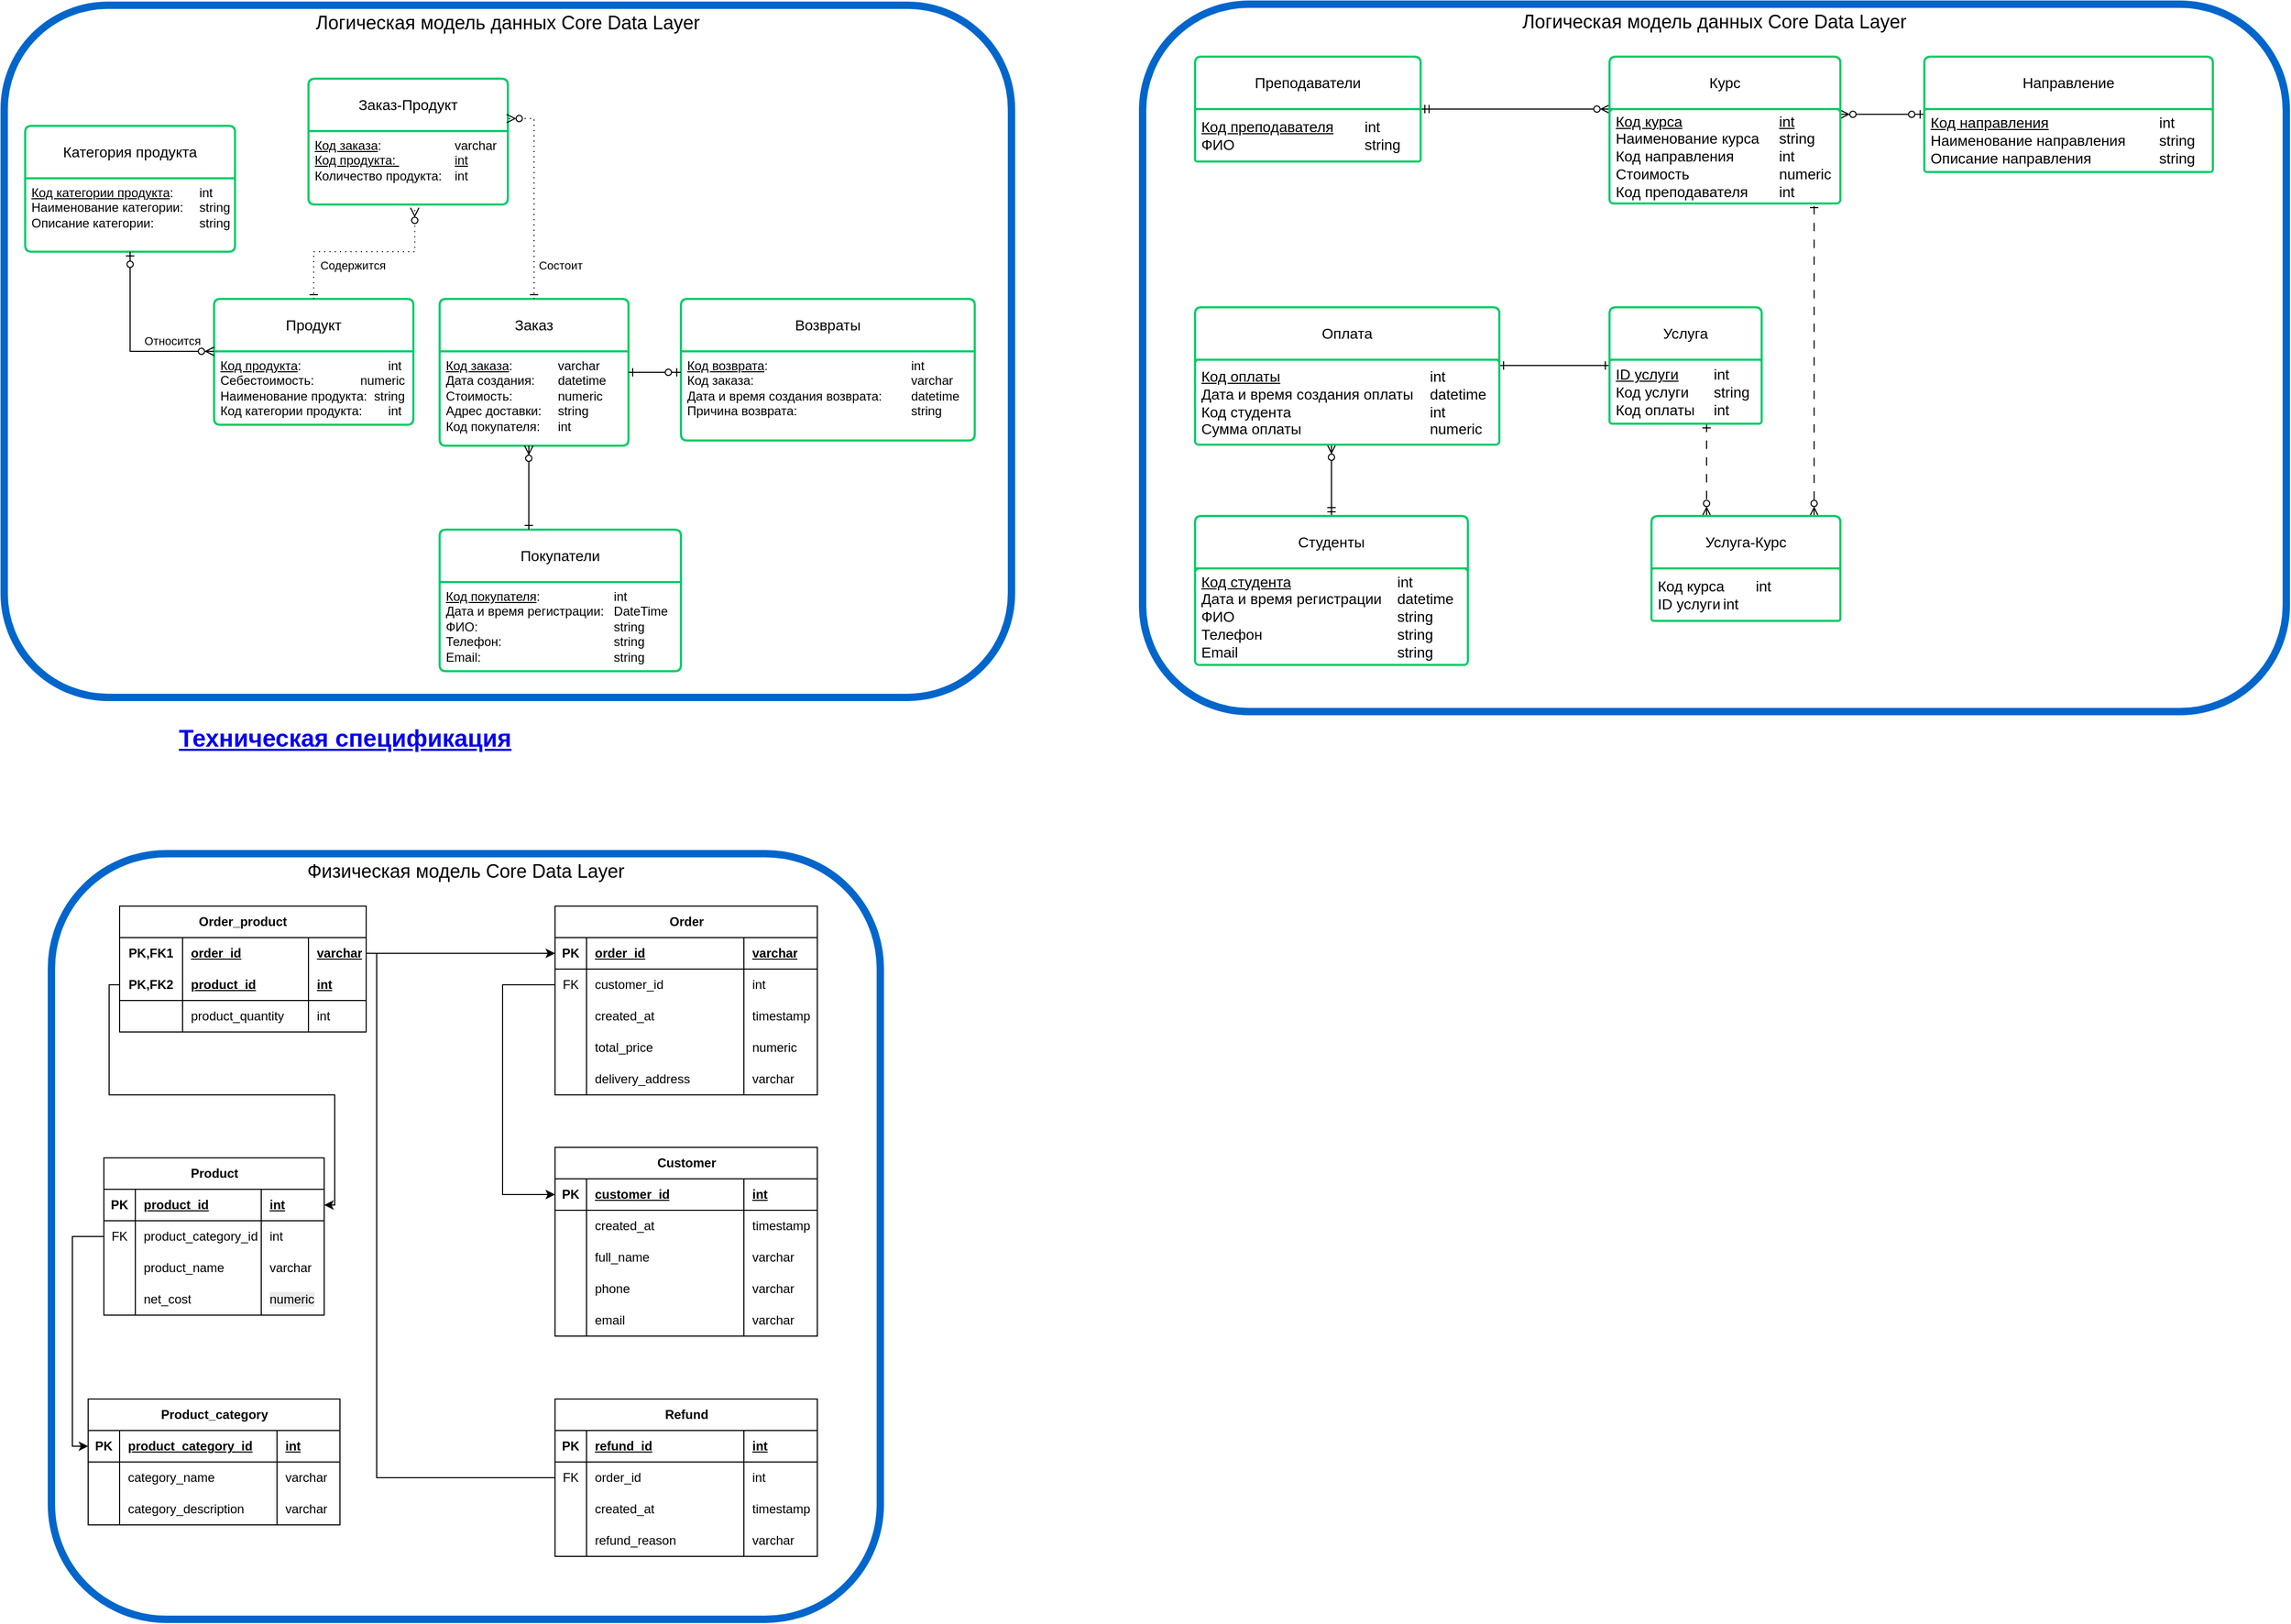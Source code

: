 <mxfile version="27.1.6" pages="3">
  <diagram name="CDL" id="SCpngaXEFyfujAyh4T14">
    <mxGraphModel dx="3756" dy="606" grid="1" gridSize="10" guides="1" tooltips="1" connect="1" arrows="1" fold="1" page="1" pageScale="1" pageWidth="1169" pageHeight="827" math="0" shadow="0">
      <root>
        <mxCell id="0" />
        <mxCell id="1" parent="0" />
        <mxCell id="JhwAvUDN59JvzQfTvStM-1" value="" style="group;movable=1;resizable=1;rotatable=1;deletable=1;editable=1;locked=0;connectable=1;" parent="1" vertex="1" connectable="0">
          <mxGeometry x="150" y="1720" width="790" height="730" as="geometry" />
        </mxCell>
        <mxCell id="dv1rJ8OcQoWU4tliP2-A-208" value="Физическая модель Core Data Layer" style="rounded=1;whiteSpace=wrap;html=1;fillColor=none;fontSize=18;labelPosition=center;verticalLabelPosition=middle;align=center;verticalAlign=top;strokeWidth=7;strokeColor=#0066CC;" parent="JhwAvUDN59JvzQfTvStM-1" vertex="1">
          <mxGeometry width="790" height="730" as="geometry" />
        </mxCell>
        <mxCell id="dv1rJ8OcQoWU4tliP2-A-56" value="Product" style="shape=table;startSize=30;container=1;collapsible=1;childLayout=tableLayout;fixedRows=1;rowLines=0;fontStyle=1;align=center;resizeLast=1;html=1;" parent="JhwAvUDN59JvzQfTvStM-1" vertex="1">
          <mxGeometry x="50" y="290" width="210" height="150" as="geometry" />
        </mxCell>
        <mxCell id="dv1rJ8OcQoWU4tliP2-A-57" value="" style="shape=tableRow;horizontal=0;startSize=0;swimlaneHead=0;swimlaneBody=0;fillColor=none;collapsible=0;dropTarget=0;points=[[0,0.5],[1,0.5]];portConstraint=eastwest;top=0;left=0;right=0;bottom=1;" parent="dv1rJ8OcQoWU4tliP2-A-56" vertex="1">
          <mxGeometry y="30" width="210" height="30" as="geometry" />
        </mxCell>
        <mxCell id="dv1rJ8OcQoWU4tliP2-A-58" value="PK" style="shape=partialRectangle;connectable=0;fillColor=none;top=0;left=0;bottom=0;right=0;fontStyle=1;overflow=hidden;whiteSpace=wrap;html=1;" parent="dv1rJ8OcQoWU4tliP2-A-57" vertex="1">
          <mxGeometry width="30" height="30" as="geometry">
            <mxRectangle width="30" height="30" as="alternateBounds" />
          </mxGeometry>
        </mxCell>
        <mxCell id="dv1rJ8OcQoWU4tliP2-A-59" value="product_id" style="shape=partialRectangle;connectable=0;fillColor=none;top=0;left=0;bottom=0;right=0;align=left;spacingLeft=6;fontStyle=5;overflow=hidden;whiteSpace=wrap;html=1;" parent="dv1rJ8OcQoWU4tliP2-A-57" vertex="1">
          <mxGeometry x="30" width="120" height="30" as="geometry">
            <mxRectangle width="120" height="30" as="alternateBounds" />
          </mxGeometry>
        </mxCell>
        <mxCell id="dv1rJ8OcQoWU4tliP2-A-69" value="int" style="shape=partialRectangle;connectable=0;fillColor=none;top=0;left=0;bottom=0;right=0;align=left;spacingLeft=6;fontStyle=5;overflow=hidden;whiteSpace=wrap;html=1;" parent="dv1rJ8OcQoWU4tliP2-A-57" vertex="1">
          <mxGeometry x="150" width="60" height="30" as="geometry">
            <mxRectangle width="60" height="30" as="alternateBounds" />
          </mxGeometry>
        </mxCell>
        <mxCell id="dv1rJ8OcQoWU4tliP2-A-73" value="" style="shape=tableRow;horizontal=0;startSize=0;swimlaneHead=0;swimlaneBody=0;fillColor=none;collapsible=0;dropTarget=0;points=[[0,0.5],[1,0.5]];portConstraint=eastwest;top=0;left=0;right=0;bottom=0;" parent="dv1rJ8OcQoWU4tliP2-A-56" vertex="1">
          <mxGeometry y="60" width="210" height="30" as="geometry" />
        </mxCell>
        <mxCell id="dv1rJ8OcQoWU4tliP2-A-74" value="FK" style="shape=partialRectangle;connectable=0;fillColor=none;top=0;left=0;bottom=0;right=0;fontStyle=0;overflow=hidden;whiteSpace=wrap;html=1;" parent="dv1rJ8OcQoWU4tliP2-A-73" vertex="1">
          <mxGeometry width="30" height="30" as="geometry">
            <mxRectangle width="30" height="30" as="alternateBounds" />
          </mxGeometry>
        </mxCell>
        <mxCell id="dv1rJ8OcQoWU4tliP2-A-75" value="product_category_id" style="shape=partialRectangle;connectable=0;fillColor=none;top=0;left=0;bottom=0;right=0;align=left;spacingLeft=6;fontStyle=0;overflow=hidden;whiteSpace=wrap;html=1;" parent="dv1rJ8OcQoWU4tliP2-A-73" vertex="1">
          <mxGeometry x="30" width="120" height="30" as="geometry">
            <mxRectangle width="120" height="30" as="alternateBounds" />
          </mxGeometry>
        </mxCell>
        <mxCell id="dv1rJ8OcQoWU4tliP2-A-76" value="int" style="shape=partialRectangle;connectable=0;fillColor=none;top=0;left=0;bottom=0;right=0;align=left;spacingLeft=6;fontStyle=0;overflow=hidden;whiteSpace=wrap;html=1;" parent="dv1rJ8OcQoWU4tliP2-A-73" vertex="1">
          <mxGeometry x="150" width="60" height="30" as="geometry">
            <mxRectangle width="60" height="30" as="alternateBounds" />
          </mxGeometry>
        </mxCell>
        <mxCell id="dv1rJ8OcQoWU4tliP2-A-60" value="" style="shape=tableRow;horizontal=0;startSize=0;swimlaneHead=0;swimlaneBody=0;fillColor=none;collapsible=0;dropTarget=0;points=[[0,0.5],[1,0.5]];portConstraint=eastwest;top=0;left=0;right=0;bottom=0;" parent="dv1rJ8OcQoWU4tliP2-A-56" vertex="1">
          <mxGeometry y="90" width="210" height="30" as="geometry" />
        </mxCell>
        <mxCell id="dv1rJ8OcQoWU4tliP2-A-61" value="" style="shape=partialRectangle;connectable=0;fillColor=none;top=0;left=0;bottom=0;right=0;editable=1;overflow=hidden;whiteSpace=wrap;html=1;" parent="dv1rJ8OcQoWU4tliP2-A-60" vertex="1">
          <mxGeometry width="30" height="30" as="geometry">
            <mxRectangle width="30" height="30" as="alternateBounds" />
          </mxGeometry>
        </mxCell>
        <mxCell id="dv1rJ8OcQoWU4tliP2-A-62" value="product_name" style="shape=partialRectangle;connectable=0;fillColor=none;top=0;left=0;bottom=0;right=0;align=left;spacingLeft=6;overflow=hidden;whiteSpace=wrap;html=1;" parent="dv1rJ8OcQoWU4tliP2-A-60" vertex="1">
          <mxGeometry x="30" width="120" height="30" as="geometry">
            <mxRectangle width="120" height="30" as="alternateBounds" />
          </mxGeometry>
        </mxCell>
        <mxCell id="dv1rJ8OcQoWU4tliP2-A-70" value="varchar" style="shape=partialRectangle;connectable=0;fillColor=none;top=0;left=0;bottom=0;right=0;align=left;spacingLeft=6;overflow=hidden;whiteSpace=wrap;html=1;" parent="dv1rJ8OcQoWU4tliP2-A-60" vertex="1">
          <mxGeometry x="150" width="60" height="30" as="geometry">
            <mxRectangle width="60" height="30" as="alternateBounds" />
          </mxGeometry>
        </mxCell>
        <mxCell id="dv1rJ8OcQoWU4tliP2-A-63" value="" style="shape=tableRow;horizontal=0;startSize=0;swimlaneHead=0;swimlaneBody=0;fillColor=none;collapsible=0;dropTarget=0;points=[[0,0.5],[1,0.5]];portConstraint=eastwest;top=0;left=0;right=0;bottom=0;" parent="dv1rJ8OcQoWU4tliP2-A-56" vertex="1">
          <mxGeometry y="120" width="210" height="30" as="geometry" />
        </mxCell>
        <mxCell id="dv1rJ8OcQoWU4tliP2-A-64" value="" style="shape=partialRectangle;connectable=0;fillColor=none;top=0;left=0;bottom=0;right=0;editable=1;overflow=hidden;whiteSpace=wrap;html=1;" parent="dv1rJ8OcQoWU4tliP2-A-63" vertex="1">
          <mxGeometry width="30" height="30" as="geometry">
            <mxRectangle width="30" height="30" as="alternateBounds" />
          </mxGeometry>
        </mxCell>
        <mxCell id="dv1rJ8OcQoWU4tliP2-A-65" value="net_cost" style="shape=partialRectangle;connectable=0;fillColor=none;top=0;left=0;bottom=0;right=0;align=left;spacingLeft=6;overflow=hidden;whiteSpace=wrap;html=1;" parent="dv1rJ8OcQoWU4tliP2-A-63" vertex="1">
          <mxGeometry x="30" width="120" height="30" as="geometry">
            <mxRectangle width="120" height="30" as="alternateBounds" />
          </mxGeometry>
        </mxCell>
        <mxCell id="dv1rJ8OcQoWU4tliP2-A-71" value="&lt;div&gt;&lt;span style=&quot;color: rgb(0, 0, 0); font-family: Helvetica; font-size: 12px; font-style: normal; font-variant-ligatures: normal; font-variant-caps: normal; font-weight: 400; letter-spacing: normal; orphans: 2; text-align: left; text-indent: 0px; text-transform: none; widows: 2; word-spacing: 0px; -webkit-text-stroke-width: 0px; white-space: normal; background-color: rgb(236, 236, 236); text-decoration-thickness: initial; text-decoration-style: initial; text-decoration-color: initial; float: none; display: inline !important;&quot;&gt;numeric&lt;/span&gt;&lt;br&gt;&lt;/div&gt;" style="shape=partialRectangle;connectable=0;fillColor=none;top=0;left=0;bottom=0;right=0;align=left;spacingLeft=6;overflow=hidden;whiteSpace=wrap;html=1;" parent="dv1rJ8OcQoWU4tliP2-A-63" vertex="1">
          <mxGeometry x="150" width="60" height="30" as="geometry">
            <mxRectangle width="60" height="30" as="alternateBounds" />
          </mxGeometry>
        </mxCell>
        <mxCell id="dv1rJ8OcQoWU4tliP2-A-93" value="Product_category" style="shape=table;startSize=30;container=1;collapsible=1;childLayout=tableLayout;fixedRows=1;rowLines=0;fontStyle=1;align=center;resizeLast=1;html=1;" parent="JhwAvUDN59JvzQfTvStM-1" vertex="1">
          <mxGeometry x="35" y="520" width="240" height="120" as="geometry" />
        </mxCell>
        <mxCell id="dv1rJ8OcQoWU4tliP2-A-94" value="" style="shape=tableRow;horizontal=0;startSize=0;swimlaneHead=0;swimlaneBody=0;fillColor=none;collapsible=0;dropTarget=0;points=[[0,0.5],[1,0.5]];portConstraint=eastwest;top=0;left=0;right=0;bottom=1;" parent="dv1rJ8OcQoWU4tliP2-A-93" vertex="1">
          <mxGeometry y="30" width="240" height="30" as="geometry" />
        </mxCell>
        <mxCell id="dv1rJ8OcQoWU4tliP2-A-95" value="PK" style="shape=partialRectangle;connectable=0;fillColor=none;top=0;left=0;bottom=0;right=0;fontStyle=1;overflow=hidden;whiteSpace=wrap;html=1;" parent="dv1rJ8OcQoWU4tliP2-A-94" vertex="1">
          <mxGeometry width="30" height="30" as="geometry">
            <mxRectangle width="30" height="30" as="alternateBounds" />
          </mxGeometry>
        </mxCell>
        <mxCell id="dv1rJ8OcQoWU4tliP2-A-96" value="product_category_id" style="shape=partialRectangle;connectable=0;fillColor=none;top=0;left=0;bottom=0;right=0;align=left;spacingLeft=6;fontStyle=5;overflow=hidden;whiteSpace=wrap;html=1;" parent="dv1rJ8OcQoWU4tliP2-A-94" vertex="1">
          <mxGeometry x="30" width="150" height="30" as="geometry">
            <mxRectangle width="150" height="30" as="alternateBounds" />
          </mxGeometry>
        </mxCell>
        <mxCell id="dv1rJ8OcQoWU4tliP2-A-106" value="int" style="shape=partialRectangle;connectable=0;fillColor=none;top=0;left=0;bottom=0;right=0;align=left;spacingLeft=6;fontStyle=5;overflow=hidden;whiteSpace=wrap;html=1;" parent="dv1rJ8OcQoWU4tliP2-A-94" vertex="1">
          <mxGeometry x="180" width="60" height="30" as="geometry">
            <mxRectangle width="60" height="30" as="alternateBounds" />
          </mxGeometry>
        </mxCell>
        <mxCell id="dv1rJ8OcQoWU4tliP2-A-97" value="" style="shape=tableRow;horizontal=0;startSize=0;swimlaneHead=0;swimlaneBody=0;fillColor=none;collapsible=0;dropTarget=0;points=[[0,0.5],[1,0.5]];portConstraint=eastwest;top=0;left=0;right=0;bottom=0;" parent="dv1rJ8OcQoWU4tliP2-A-93" vertex="1">
          <mxGeometry y="60" width="240" height="30" as="geometry" />
        </mxCell>
        <mxCell id="dv1rJ8OcQoWU4tliP2-A-98" value="" style="shape=partialRectangle;connectable=0;fillColor=none;top=0;left=0;bottom=0;right=0;editable=1;overflow=hidden;whiteSpace=wrap;html=1;" parent="dv1rJ8OcQoWU4tliP2-A-97" vertex="1">
          <mxGeometry width="30" height="30" as="geometry">
            <mxRectangle width="30" height="30" as="alternateBounds" />
          </mxGeometry>
        </mxCell>
        <mxCell id="dv1rJ8OcQoWU4tliP2-A-99" value="category_name" style="shape=partialRectangle;connectable=0;fillColor=none;top=0;left=0;bottom=0;right=0;align=left;spacingLeft=6;overflow=hidden;whiteSpace=wrap;html=1;" parent="dv1rJ8OcQoWU4tliP2-A-97" vertex="1">
          <mxGeometry x="30" width="150" height="30" as="geometry">
            <mxRectangle width="150" height="30" as="alternateBounds" />
          </mxGeometry>
        </mxCell>
        <mxCell id="dv1rJ8OcQoWU4tliP2-A-107" value="varchar" style="shape=partialRectangle;connectable=0;fillColor=none;top=0;left=0;bottom=0;right=0;align=left;spacingLeft=6;overflow=hidden;whiteSpace=wrap;html=1;" parent="dv1rJ8OcQoWU4tliP2-A-97" vertex="1">
          <mxGeometry x="180" width="60" height="30" as="geometry">
            <mxRectangle width="60" height="30" as="alternateBounds" />
          </mxGeometry>
        </mxCell>
        <mxCell id="dv1rJ8OcQoWU4tliP2-A-100" value="" style="shape=tableRow;horizontal=0;startSize=0;swimlaneHead=0;swimlaneBody=0;fillColor=none;collapsible=0;dropTarget=0;points=[[0,0.5],[1,0.5]];portConstraint=eastwest;top=0;left=0;right=0;bottom=0;" parent="dv1rJ8OcQoWU4tliP2-A-93" vertex="1">
          <mxGeometry y="90" width="240" height="30" as="geometry" />
        </mxCell>
        <mxCell id="dv1rJ8OcQoWU4tliP2-A-101" value="" style="shape=partialRectangle;connectable=0;fillColor=none;top=0;left=0;bottom=0;right=0;editable=1;overflow=hidden;whiteSpace=wrap;html=1;" parent="dv1rJ8OcQoWU4tliP2-A-100" vertex="1">
          <mxGeometry width="30" height="30" as="geometry">
            <mxRectangle width="30" height="30" as="alternateBounds" />
          </mxGeometry>
        </mxCell>
        <mxCell id="dv1rJ8OcQoWU4tliP2-A-102" value="category_description" style="shape=partialRectangle;connectable=0;fillColor=none;top=0;left=0;bottom=0;right=0;align=left;spacingLeft=6;overflow=hidden;whiteSpace=wrap;html=1;" parent="dv1rJ8OcQoWU4tliP2-A-100" vertex="1">
          <mxGeometry x="30" width="150" height="30" as="geometry">
            <mxRectangle width="150" height="30" as="alternateBounds" />
          </mxGeometry>
        </mxCell>
        <mxCell id="dv1rJ8OcQoWU4tliP2-A-108" value="varchar" style="shape=partialRectangle;connectable=0;fillColor=none;top=0;left=0;bottom=0;right=0;align=left;spacingLeft=6;overflow=hidden;whiteSpace=wrap;html=1;" parent="dv1rJ8OcQoWU4tliP2-A-100" vertex="1">
          <mxGeometry x="180" width="60" height="30" as="geometry">
            <mxRectangle width="60" height="30" as="alternateBounds" />
          </mxGeometry>
        </mxCell>
        <mxCell id="dv1rJ8OcQoWU4tliP2-A-110" value="" style="endArrow=none;html=1;rounded=0;edgeStyle=orthogonalEdgeStyle;startArrow=classic;startFill=1;" parent="JhwAvUDN59JvzQfTvStM-1" source="dv1rJ8OcQoWU4tliP2-A-94" target="dv1rJ8OcQoWU4tliP2-A-73" edge="1">
          <mxGeometry relative="1" as="geometry">
            <mxPoint x="-150" y="450" as="sourcePoint" />
            <mxPoint x="10" y="450" as="targetPoint" />
            <Array as="points">
              <mxPoint x="20" y="565" />
              <mxPoint x="20" y="365" />
            </Array>
          </mxGeometry>
        </mxCell>
        <mxCell id="dv1rJ8OcQoWU4tliP2-A-111" value="Order_product" style="shape=table;startSize=30;container=1;collapsible=1;childLayout=tableLayout;fixedRows=1;rowLines=0;fontStyle=1;align=center;resizeLast=1;html=1;whiteSpace=wrap;" parent="JhwAvUDN59JvzQfTvStM-1" vertex="1">
          <mxGeometry x="65" y="50" width="235" height="120" as="geometry" />
        </mxCell>
        <mxCell id="dv1rJ8OcQoWU4tliP2-A-112" value="" style="shape=tableRow;horizontal=0;startSize=0;swimlaneHead=0;swimlaneBody=0;fillColor=none;collapsible=0;dropTarget=0;points=[[0,0.5],[1,0.5]];portConstraint=eastwest;top=0;left=0;right=0;bottom=0;html=1;" parent="dv1rJ8OcQoWU4tliP2-A-111" vertex="1">
          <mxGeometry y="30" width="235" height="30" as="geometry" />
        </mxCell>
        <mxCell id="dv1rJ8OcQoWU4tliP2-A-113" value="PK,FK1" style="shape=partialRectangle;connectable=0;fillColor=none;top=0;left=0;bottom=0;right=0;fontStyle=1;overflow=hidden;html=1;whiteSpace=wrap;" parent="dv1rJ8OcQoWU4tliP2-A-112" vertex="1">
          <mxGeometry width="60" height="30" as="geometry">
            <mxRectangle width="60" height="30" as="alternateBounds" />
          </mxGeometry>
        </mxCell>
        <mxCell id="dv1rJ8OcQoWU4tliP2-A-114" value="order_id" style="shape=partialRectangle;connectable=0;fillColor=none;top=0;left=0;bottom=0;right=0;align=left;spacingLeft=6;fontStyle=5;overflow=hidden;html=1;whiteSpace=wrap;" parent="dv1rJ8OcQoWU4tliP2-A-112" vertex="1">
          <mxGeometry x="60" width="120" height="30" as="geometry">
            <mxRectangle width="120" height="30" as="alternateBounds" />
          </mxGeometry>
        </mxCell>
        <mxCell id="dv1rJ8OcQoWU4tliP2-A-124" value="varchar" style="shape=partialRectangle;connectable=0;fillColor=none;top=0;left=0;bottom=0;right=0;align=left;spacingLeft=6;fontStyle=5;overflow=hidden;html=1;whiteSpace=wrap;" parent="dv1rJ8OcQoWU4tliP2-A-112" vertex="1">
          <mxGeometry x="180" width="55" height="30" as="geometry">
            <mxRectangle width="55" height="30" as="alternateBounds" />
          </mxGeometry>
        </mxCell>
        <mxCell id="dv1rJ8OcQoWU4tliP2-A-115" value="" style="shape=tableRow;horizontal=0;startSize=0;swimlaneHead=0;swimlaneBody=0;fillColor=none;collapsible=0;dropTarget=0;points=[[0,0.5],[1,0.5]];portConstraint=eastwest;top=0;left=0;right=0;bottom=1;html=1;" parent="dv1rJ8OcQoWU4tliP2-A-111" vertex="1">
          <mxGeometry y="60" width="235" height="30" as="geometry" />
        </mxCell>
        <mxCell id="dv1rJ8OcQoWU4tliP2-A-116" value="PK,FK2" style="shape=partialRectangle;connectable=0;fillColor=none;top=0;left=0;bottom=0;right=0;fontStyle=1;overflow=hidden;html=1;whiteSpace=wrap;" parent="dv1rJ8OcQoWU4tliP2-A-115" vertex="1">
          <mxGeometry width="60" height="30" as="geometry">
            <mxRectangle width="60" height="30" as="alternateBounds" />
          </mxGeometry>
        </mxCell>
        <mxCell id="dv1rJ8OcQoWU4tliP2-A-117" value="product_id" style="shape=partialRectangle;connectable=0;fillColor=none;top=0;left=0;bottom=0;right=0;align=left;spacingLeft=6;fontStyle=5;overflow=hidden;html=1;whiteSpace=wrap;" parent="dv1rJ8OcQoWU4tliP2-A-115" vertex="1">
          <mxGeometry x="60" width="120" height="30" as="geometry">
            <mxRectangle width="120" height="30" as="alternateBounds" />
          </mxGeometry>
        </mxCell>
        <mxCell id="dv1rJ8OcQoWU4tliP2-A-125" value="int" style="shape=partialRectangle;connectable=0;fillColor=none;top=0;left=0;bottom=0;right=0;align=left;spacingLeft=6;fontStyle=5;overflow=hidden;html=1;whiteSpace=wrap;" parent="dv1rJ8OcQoWU4tliP2-A-115" vertex="1">
          <mxGeometry x="180" width="55" height="30" as="geometry">
            <mxRectangle width="55" height="30" as="alternateBounds" />
          </mxGeometry>
        </mxCell>
        <mxCell id="dv1rJ8OcQoWU4tliP2-A-118" value="" style="shape=tableRow;horizontal=0;startSize=0;swimlaneHead=0;swimlaneBody=0;fillColor=none;collapsible=0;dropTarget=0;points=[[0,0.5],[1,0.5]];portConstraint=eastwest;top=0;left=0;right=0;bottom=0;html=1;" parent="dv1rJ8OcQoWU4tliP2-A-111" vertex="1">
          <mxGeometry y="90" width="235" height="30" as="geometry" />
        </mxCell>
        <mxCell id="dv1rJ8OcQoWU4tliP2-A-119" value="" style="shape=partialRectangle;connectable=0;fillColor=none;top=0;left=0;bottom=0;right=0;editable=1;overflow=hidden;html=1;whiteSpace=wrap;" parent="dv1rJ8OcQoWU4tliP2-A-118" vertex="1">
          <mxGeometry width="60" height="30" as="geometry">
            <mxRectangle width="60" height="30" as="alternateBounds" />
          </mxGeometry>
        </mxCell>
        <mxCell id="dv1rJ8OcQoWU4tliP2-A-120" value="product_quantity" style="shape=partialRectangle;connectable=0;fillColor=none;top=0;left=0;bottom=0;right=0;align=left;spacingLeft=6;overflow=hidden;html=1;whiteSpace=wrap;" parent="dv1rJ8OcQoWU4tliP2-A-118" vertex="1">
          <mxGeometry x="60" width="120" height="30" as="geometry">
            <mxRectangle width="120" height="30" as="alternateBounds" />
          </mxGeometry>
        </mxCell>
        <mxCell id="dv1rJ8OcQoWU4tliP2-A-126" value="int" style="shape=partialRectangle;connectable=0;fillColor=none;top=0;left=0;bottom=0;right=0;align=left;spacingLeft=6;overflow=hidden;html=1;whiteSpace=wrap;" parent="dv1rJ8OcQoWU4tliP2-A-118" vertex="1">
          <mxGeometry x="180" width="55" height="30" as="geometry">
            <mxRectangle width="55" height="30" as="alternateBounds" />
          </mxGeometry>
        </mxCell>
        <mxCell id="dv1rJ8OcQoWU4tliP2-A-127" value="Order" style="shape=table;startSize=30;container=1;collapsible=1;childLayout=tableLayout;fixedRows=1;rowLines=0;fontStyle=1;align=center;resizeLast=1;html=1;" parent="JhwAvUDN59JvzQfTvStM-1" vertex="1">
          <mxGeometry x="480" y="50" width="250" height="180" as="geometry" />
        </mxCell>
        <mxCell id="dv1rJ8OcQoWU4tliP2-A-128" value="" style="shape=tableRow;horizontal=0;startSize=0;swimlaneHead=0;swimlaneBody=0;fillColor=none;collapsible=0;dropTarget=0;points=[[0,0.5],[1,0.5]];portConstraint=eastwest;top=0;left=0;right=0;bottom=1;" parent="dv1rJ8OcQoWU4tliP2-A-127" vertex="1">
          <mxGeometry y="30" width="250" height="30" as="geometry" />
        </mxCell>
        <mxCell id="dv1rJ8OcQoWU4tliP2-A-129" value="PK" style="shape=partialRectangle;connectable=0;fillColor=none;top=0;left=0;bottom=0;right=0;fontStyle=1;overflow=hidden;whiteSpace=wrap;html=1;" parent="dv1rJ8OcQoWU4tliP2-A-128" vertex="1">
          <mxGeometry width="30" height="30" as="geometry">
            <mxRectangle width="30" height="30" as="alternateBounds" />
          </mxGeometry>
        </mxCell>
        <mxCell id="dv1rJ8OcQoWU4tliP2-A-130" value="order_id" style="shape=partialRectangle;connectable=0;fillColor=none;top=0;left=0;bottom=0;right=0;align=left;spacingLeft=6;fontStyle=5;overflow=hidden;whiteSpace=wrap;html=1;" parent="dv1rJ8OcQoWU4tliP2-A-128" vertex="1">
          <mxGeometry x="30" width="150" height="30" as="geometry">
            <mxRectangle width="150" height="30" as="alternateBounds" />
          </mxGeometry>
        </mxCell>
        <mxCell id="dv1rJ8OcQoWU4tliP2-A-140" value="varchar" style="shape=partialRectangle;connectable=0;fillColor=none;top=0;left=0;bottom=0;right=0;align=left;spacingLeft=6;fontStyle=5;overflow=hidden;whiteSpace=wrap;html=1;" parent="dv1rJ8OcQoWU4tliP2-A-128" vertex="1">
          <mxGeometry x="180" width="70" height="30" as="geometry">
            <mxRectangle width="70" height="30" as="alternateBounds" />
          </mxGeometry>
        </mxCell>
        <mxCell id="dv1rJ8OcQoWU4tliP2-A-144" value="" style="shape=tableRow;horizontal=0;startSize=0;swimlaneHead=0;swimlaneBody=0;fillColor=none;collapsible=0;dropTarget=0;points=[[0,0.5],[1,0.5]];portConstraint=eastwest;top=0;left=0;right=0;bottom=0;" parent="dv1rJ8OcQoWU4tliP2-A-127" vertex="1">
          <mxGeometry y="60" width="250" height="30" as="geometry" />
        </mxCell>
        <mxCell id="dv1rJ8OcQoWU4tliP2-A-145" value="FK" style="shape=partialRectangle;connectable=0;fillColor=none;top=0;left=0;bottom=0;right=0;fontStyle=0;overflow=hidden;whiteSpace=wrap;html=1;" parent="dv1rJ8OcQoWU4tliP2-A-144" vertex="1">
          <mxGeometry width="30" height="30" as="geometry">
            <mxRectangle width="30" height="30" as="alternateBounds" />
          </mxGeometry>
        </mxCell>
        <mxCell id="dv1rJ8OcQoWU4tliP2-A-146" value="customer_id" style="shape=partialRectangle;connectable=0;fillColor=none;top=0;left=0;bottom=0;right=0;align=left;spacingLeft=6;fontStyle=0;overflow=hidden;whiteSpace=wrap;html=1;" parent="dv1rJ8OcQoWU4tliP2-A-144" vertex="1">
          <mxGeometry x="30" width="150" height="30" as="geometry">
            <mxRectangle width="150" height="30" as="alternateBounds" />
          </mxGeometry>
        </mxCell>
        <mxCell id="dv1rJ8OcQoWU4tliP2-A-147" value="int" style="shape=partialRectangle;connectable=0;fillColor=none;top=0;left=0;bottom=0;right=0;align=left;spacingLeft=6;fontStyle=0;overflow=hidden;whiteSpace=wrap;html=1;" parent="dv1rJ8OcQoWU4tliP2-A-144" vertex="1">
          <mxGeometry x="180" width="70" height="30" as="geometry">
            <mxRectangle width="70" height="30" as="alternateBounds" />
          </mxGeometry>
        </mxCell>
        <mxCell id="dv1rJ8OcQoWU4tliP2-A-131" value="" style="shape=tableRow;horizontal=0;startSize=0;swimlaneHead=0;swimlaneBody=0;fillColor=none;collapsible=0;dropTarget=0;points=[[0,0.5],[1,0.5]];portConstraint=eastwest;top=0;left=0;right=0;bottom=0;" parent="dv1rJ8OcQoWU4tliP2-A-127" vertex="1">
          <mxGeometry y="90" width="250" height="30" as="geometry" />
        </mxCell>
        <mxCell id="dv1rJ8OcQoWU4tliP2-A-132" value="" style="shape=partialRectangle;connectable=0;fillColor=none;top=0;left=0;bottom=0;right=0;editable=1;overflow=hidden;whiteSpace=wrap;html=1;" parent="dv1rJ8OcQoWU4tliP2-A-131" vertex="1">
          <mxGeometry width="30" height="30" as="geometry">
            <mxRectangle width="30" height="30" as="alternateBounds" />
          </mxGeometry>
        </mxCell>
        <mxCell id="dv1rJ8OcQoWU4tliP2-A-133" value="created_at" style="shape=partialRectangle;connectable=0;fillColor=none;top=0;left=0;bottom=0;right=0;align=left;spacingLeft=6;overflow=hidden;whiteSpace=wrap;html=1;" parent="dv1rJ8OcQoWU4tliP2-A-131" vertex="1">
          <mxGeometry x="30" width="150" height="30" as="geometry">
            <mxRectangle width="150" height="30" as="alternateBounds" />
          </mxGeometry>
        </mxCell>
        <mxCell id="dv1rJ8OcQoWU4tliP2-A-141" value="timestamp" style="shape=partialRectangle;connectable=0;fillColor=none;top=0;left=0;bottom=0;right=0;align=left;spacingLeft=6;overflow=hidden;whiteSpace=wrap;html=1;" parent="dv1rJ8OcQoWU4tliP2-A-131" vertex="1">
          <mxGeometry x="180" width="70" height="30" as="geometry">
            <mxRectangle width="70" height="30" as="alternateBounds" />
          </mxGeometry>
        </mxCell>
        <mxCell id="dv1rJ8OcQoWU4tliP2-A-134" value="" style="shape=tableRow;horizontal=0;startSize=0;swimlaneHead=0;swimlaneBody=0;fillColor=none;collapsible=0;dropTarget=0;points=[[0,0.5],[1,0.5]];portConstraint=eastwest;top=0;left=0;right=0;bottom=0;" parent="dv1rJ8OcQoWU4tliP2-A-127" vertex="1">
          <mxGeometry y="120" width="250" height="30" as="geometry" />
        </mxCell>
        <mxCell id="dv1rJ8OcQoWU4tliP2-A-135" value="" style="shape=partialRectangle;connectable=0;fillColor=none;top=0;left=0;bottom=0;right=0;editable=1;overflow=hidden;whiteSpace=wrap;html=1;" parent="dv1rJ8OcQoWU4tliP2-A-134" vertex="1">
          <mxGeometry width="30" height="30" as="geometry">
            <mxRectangle width="30" height="30" as="alternateBounds" />
          </mxGeometry>
        </mxCell>
        <mxCell id="dv1rJ8OcQoWU4tliP2-A-136" value="total_price" style="shape=partialRectangle;connectable=0;fillColor=none;top=0;left=0;bottom=0;right=0;align=left;spacingLeft=6;overflow=hidden;whiteSpace=wrap;html=1;" parent="dv1rJ8OcQoWU4tliP2-A-134" vertex="1">
          <mxGeometry x="30" width="150" height="30" as="geometry">
            <mxRectangle width="150" height="30" as="alternateBounds" />
          </mxGeometry>
        </mxCell>
        <mxCell id="dv1rJ8OcQoWU4tliP2-A-142" value="numeric" style="shape=partialRectangle;connectable=0;fillColor=none;top=0;left=0;bottom=0;right=0;align=left;spacingLeft=6;overflow=hidden;whiteSpace=wrap;html=1;" parent="dv1rJ8OcQoWU4tliP2-A-134" vertex="1">
          <mxGeometry x="180" width="70" height="30" as="geometry">
            <mxRectangle width="70" height="30" as="alternateBounds" />
          </mxGeometry>
        </mxCell>
        <mxCell id="dv1rJ8OcQoWU4tliP2-A-137" value="" style="shape=tableRow;horizontal=0;startSize=0;swimlaneHead=0;swimlaneBody=0;fillColor=none;collapsible=0;dropTarget=0;points=[[0,0.5],[1,0.5]];portConstraint=eastwest;top=0;left=0;right=0;bottom=0;" parent="dv1rJ8OcQoWU4tliP2-A-127" vertex="1">
          <mxGeometry y="150" width="250" height="30" as="geometry" />
        </mxCell>
        <mxCell id="dv1rJ8OcQoWU4tliP2-A-138" value="" style="shape=partialRectangle;connectable=0;fillColor=none;top=0;left=0;bottom=0;right=0;editable=1;overflow=hidden;whiteSpace=wrap;html=1;" parent="dv1rJ8OcQoWU4tliP2-A-137" vertex="1">
          <mxGeometry width="30" height="30" as="geometry">
            <mxRectangle width="30" height="30" as="alternateBounds" />
          </mxGeometry>
        </mxCell>
        <mxCell id="dv1rJ8OcQoWU4tliP2-A-139" value="delivery_address" style="shape=partialRectangle;connectable=0;fillColor=none;top=0;left=0;bottom=0;right=0;align=left;spacingLeft=6;overflow=hidden;whiteSpace=wrap;html=1;" parent="dv1rJ8OcQoWU4tliP2-A-137" vertex="1">
          <mxGeometry x="30" width="150" height="30" as="geometry">
            <mxRectangle width="150" height="30" as="alternateBounds" />
          </mxGeometry>
        </mxCell>
        <mxCell id="dv1rJ8OcQoWU4tliP2-A-143" value="varchar" style="shape=partialRectangle;connectable=0;fillColor=none;top=0;left=0;bottom=0;right=0;align=left;spacingLeft=6;overflow=hidden;whiteSpace=wrap;html=1;" parent="dv1rJ8OcQoWU4tliP2-A-137" vertex="1">
          <mxGeometry x="180" width="70" height="30" as="geometry">
            <mxRectangle width="70" height="30" as="alternateBounds" />
          </mxGeometry>
        </mxCell>
        <mxCell id="dv1rJ8OcQoWU4tliP2-A-148" value="" style="endArrow=classic;html=1;rounded=0;edgeStyle=orthogonalEdgeStyle;endFill=1;" parent="JhwAvUDN59JvzQfTvStM-1" source="dv1rJ8OcQoWU4tliP2-A-112" target="dv1rJ8OcQoWU4tliP2-A-128" edge="1">
          <mxGeometry relative="1" as="geometry">
            <mxPoint x="180" y="230" as="sourcePoint" />
            <mxPoint x="340" y="230" as="targetPoint" />
          </mxGeometry>
        </mxCell>
        <mxCell id="dv1rJ8OcQoWU4tliP2-A-149" value="" style="endArrow=classic;html=1;rounded=0;edgeStyle=orthogonalEdgeStyle;endFill=1;" parent="JhwAvUDN59JvzQfTvStM-1" source="dv1rJ8OcQoWU4tliP2-A-115" target="dv1rJ8OcQoWU4tliP2-A-57" edge="1">
          <mxGeometry relative="1" as="geometry">
            <mxPoint x="140" y="210" as="sourcePoint" />
            <mxPoint x="300" y="210" as="targetPoint" />
          </mxGeometry>
        </mxCell>
        <mxCell id="dv1rJ8OcQoWU4tliP2-A-150" value="Customer" style="shape=table;startSize=30;container=1;collapsible=1;childLayout=tableLayout;fixedRows=1;rowLines=0;fontStyle=1;align=center;resizeLast=1;html=1;" parent="JhwAvUDN59JvzQfTvStM-1" vertex="1">
          <mxGeometry x="480" y="280" width="250" height="180" as="geometry" />
        </mxCell>
        <mxCell id="dv1rJ8OcQoWU4tliP2-A-151" value="" style="shape=tableRow;horizontal=0;startSize=0;swimlaneHead=0;swimlaneBody=0;fillColor=none;collapsible=0;dropTarget=0;points=[[0,0.5],[1,0.5]];portConstraint=eastwest;top=0;left=0;right=0;bottom=1;" parent="dv1rJ8OcQoWU4tliP2-A-150" vertex="1">
          <mxGeometry y="30" width="250" height="30" as="geometry" />
        </mxCell>
        <mxCell id="dv1rJ8OcQoWU4tliP2-A-152" value="PK" style="shape=partialRectangle;connectable=0;fillColor=none;top=0;left=0;bottom=0;right=0;fontStyle=1;overflow=hidden;whiteSpace=wrap;html=1;" parent="dv1rJ8OcQoWU4tliP2-A-151" vertex="1">
          <mxGeometry width="30" height="30" as="geometry">
            <mxRectangle width="30" height="30" as="alternateBounds" />
          </mxGeometry>
        </mxCell>
        <mxCell id="dv1rJ8OcQoWU4tliP2-A-153" value="customer_id" style="shape=partialRectangle;connectable=0;fillColor=none;top=0;left=0;bottom=0;right=0;align=left;spacingLeft=6;fontStyle=5;overflow=hidden;whiteSpace=wrap;html=1;" parent="dv1rJ8OcQoWU4tliP2-A-151" vertex="1">
          <mxGeometry x="30" width="150" height="30" as="geometry">
            <mxRectangle width="150" height="30" as="alternateBounds" />
          </mxGeometry>
        </mxCell>
        <mxCell id="dv1rJ8OcQoWU4tliP2-A-163" value="int" style="shape=partialRectangle;connectable=0;fillColor=none;top=0;left=0;bottom=0;right=0;align=left;spacingLeft=6;fontStyle=5;overflow=hidden;whiteSpace=wrap;html=1;" parent="dv1rJ8OcQoWU4tliP2-A-151" vertex="1">
          <mxGeometry x="180" width="70" height="30" as="geometry">
            <mxRectangle width="70" height="30" as="alternateBounds" />
          </mxGeometry>
        </mxCell>
        <mxCell id="dv1rJ8OcQoWU4tliP2-A-154" value="" style="shape=tableRow;horizontal=0;startSize=0;swimlaneHead=0;swimlaneBody=0;fillColor=none;collapsible=0;dropTarget=0;points=[[0,0.5],[1,0.5]];portConstraint=eastwest;top=0;left=0;right=0;bottom=0;" parent="dv1rJ8OcQoWU4tliP2-A-150" vertex="1">
          <mxGeometry y="60" width="250" height="30" as="geometry" />
        </mxCell>
        <mxCell id="dv1rJ8OcQoWU4tliP2-A-155" value="" style="shape=partialRectangle;connectable=0;fillColor=none;top=0;left=0;bottom=0;right=0;editable=1;overflow=hidden;whiteSpace=wrap;html=1;" parent="dv1rJ8OcQoWU4tliP2-A-154" vertex="1">
          <mxGeometry width="30" height="30" as="geometry">
            <mxRectangle width="30" height="30" as="alternateBounds" />
          </mxGeometry>
        </mxCell>
        <mxCell id="dv1rJ8OcQoWU4tliP2-A-156" value="created_at" style="shape=partialRectangle;connectable=0;fillColor=none;top=0;left=0;bottom=0;right=0;align=left;spacingLeft=6;overflow=hidden;whiteSpace=wrap;html=1;" parent="dv1rJ8OcQoWU4tliP2-A-154" vertex="1">
          <mxGeometry x="30" width="150" height="30" as="geometry">
            <mxRectangle width="150" height="30" as="alternateBounds" />
          </mxGeometry>
        </mxCell>
        <mxCell id="dv1rJ8OcQoWU4tliP2-A-164" value="timestamp" style="shape=partialRectangle;connectable=0;fillColor=none;top=0;left=0;bottom=0;right=0;align=left;spacingLeft=6;overflow=hidden;whiteSpace=wrap;html=1;" parent="dv1rJ8OcQoWU4tliP2-A-154" vertex="1">
          <mxGeometry x="180" width="70" height="30" as="geometry">
            <mxRectangle width="70" height="30" as="alternateBounds" />
          </mxGeometry>
        </mxCell>
        <mxCell id="dv1rJ8OcQoWU4tliP2-A-157" value="" style="shape=tableRow;horizontal=0;startSize=0;swimlaneHead=0;swimlaneBody=0;fillColor=none;collapsible=0;dropTarget=0;points=[[0,0.5],[1,0.5]];portConstraint=eastwest;top=0;left=0;right=0;bottom=0;" parent="dv1rJ8OcQoWU4tliP2-A-150" vertex="1">
          <mxGeometry y="90" width="250" height="30" as="geometry" />
        </mxCell>
        <mxCell id="dv1rJ8OcQoWU4tliP2-A-158" value="" style="shape=partialRectangle;connectable=0;fillColor=none;top=0;left=0;bottom=0;right=0;editable=1;overflow=hidden;whiteSpace=wrap;html=1;" parent="dv1rJ8OcQoWU4tliP2-A-157" vertex="1">
          <mxGeometry width="30" height="30" as="geometry">
            <mxRectangle width="30" height="30" as="alternateBounds" />
          </mxGeometry>
        </mxCell>
        <mxCell id="dv1rJ8OcQoWU4tliP2-A-159" value="full_name" style="shape=partialRectangle;connectable=0;fillColor=none;top=0;left=0;bottom=0;right=0;align=left;spacingLeft=6;overflow=hidden;whiteSpace=wrap;html=1;" parent="dv1rJ8OcQoWU4tliP2-A-157" vertex="1">
          <mxGeometry x="30" width="150" height="30" as="geometry">
            <mxRectangle width="150" height="30" as="alternateBounds" />
          </mxGeometry>
        </mxCell>
        <mxCell id="dv1rJ8OcQoWU4tliP2-A-165" value="varchar" style="shape=partialRectangle;connectable=0;fillColor=none;top=0;left=0;bottom=0;right=0;align=left;spacingLeft=6;overflow=hidden;whiteSpace=wrap;html=1;" parent="dv1rJ8OcQoWU4tliP2-A-157" vertex="1">
          <mxGeometry x="180" width="70" height="30" as="geometry">
            <mxRectangle width="70" height="30" as="alternateBounds" />
          </mxGeometry>
        </mxCell>
        <mxCell id="dv1rJ8OcQoWU4tliP2-A-160" value="" style="shape=tableRow;horizontal=0;startSize=0;swimlaneHead=0;swimlaneBody=0;fillColor=none;collapsible=0;dropTarget=0;points=[[0,0.5],[1,0.5]];portConstraint=eastwest;top=0;left=0;right=0;bottom=0;" parent="dv1rJ8OcQoWU4tliP2-A-150" vertex="1">
          <mxGeometry y="120" width="250" height="30" as="geometry" />
        </mxCell>
        <mxCell id="dv1rJ8OcQoWU4tliP2-A-161" value="" style="shape=partialRectangle;connectable=0;fillColor=none;top=0;left=0;bottom=0;right=0;editable=1;overflow=hidden;whiteSpace=wrap;html=1;" parent="dv1rJ8OcQoWU4tliP2-A-160" vertex="1">
          <mxGeometry width="30" height="30" as="geometry">
            <mxRectangle width="30" height="30" as="alternateBounds" />
          </mxGeometry>
        </mxCell>
        <mxCell id="dv1rJ8OcQoWU4tliP2-A-162" value="phone" style="shape=partialRectangle;connectable=0;fillColor=none;top=0;left=0;bottom=0;right=0;align=left;spacingLeft=6;overflow=hidden;whiteSpace=wrap;html=1;" parent="dv1rJ8OcQoWU4tliP2-A-160" vertex="1">
          <mxGeometry x="30" width="150" height="30" as="geometry">
            <mxRectangle width="150" height="30" as="alternateBounds" />
          </mxGeometry>
        </mxCell>
        <mxCell id="dv1rJ8OcQoWU4tliP2-A-166" value="varchar" style="shape=partialRectangle;connectable=0;fillColor=none;top=0;left=0;bottom=0;right=0;align=left;spacingLeft=6;overflow=hidden;whiteSpace=wrap;html=1;" parent="dv1rJ8OcQoWU4tliP2-A-160" vertex="1">
          <mxGeometry x="180" width="70" height="30" as="geometry">
            <mxRectangle width="70" height="30" as="alternateBounds" />
          </mxGeometry>
        </mxCell>
        <mxCell id="dv1rJ8OcQoWU4tliP2-A-167" style="shape=tableRow;horizontal=0;startSize=0;swimlaneHead=0;swimlaneBody=0;fillColor=none;collapsible=0;dropTarget=0;points=[[0,0.5],[1,0.5]];portConstraint=eastwest;top=0;left=0;right=0;bottom=0;" parent="dv1rJ8OcQoWU4tliP2-A-150" vertex="1">
          <mxGeometry y="150" width="250" height="30" as="geometry" />
        </mxCell>
        <mxCell id="dv1rJ8OcQoWU4tliP2-A-168" style="shape=partialRectangle;connectable=0;fillColor=none;top=0;left=0;bottom=0;right=0;editable=1;overflow=hidden;whiteSpace=wrap;html=1;" parent="dv1rJ8OcQoWU4tliP2-A-167" vertex="1">
          <mxGeometry width="30" height="30" as="geometry">
            <mxRectangle width="30" height="30" as="alternateBounds" />
          </mxGeometry>
        </mxCell>
        <mxCell id="dv1rJ8OcQoWU4tliP2-A-169" value="email" style="shape=partialRectangle;connectable=0;fillColor=none;top=0;left=0;bottom=0;right=0;align=left;spacingLeft=6;overflow=hidden;whiteSpace=wrap;html=1;" parent="dv1rJ8OcQoWU4tliP2-A-167" vertex="1">
          <mxGeometry x="30" width="150" height="30" as="geometry">
            <mxRectangle width="150" height="30" as="alternateBounds" />
          </mxGeometry>
        </mxCell>
        <mxCell id="dv1rJ8OcQoWU4tliP2-A-170" value="varchar" style="shape=partialRectangle;connectable=0;fillColor=none;top=0;left=0;bottom=0;right=0;align=left;spacingLeft=6;overflow=hidden;whiteSpace=wrap;html=1;" parent="dv1rJ8OcQoWU4tliP2-A-167" vertex="1">
          <mxGeometry x="180" width="70" height="30" as="geometry">
            <mxRectangle width="70" height="30" as="alternateBounds" />
          </mxGeometry>
        </mxCell>
        <mxCell id="dv1rJ8OcQoWU4tliP2-A-184" value="" style="endArrow=classic;html=1;rounded=0;edgeStyle=orthogonalEdgeStyle;endFill=1;startFill=0;startArrow=none;" parent="JhwAvUDN59JvzQfTvStM-1" source="dv1rJ8OcQoWU4tliP2-A-144" target="dv1rJ8OcQoWU4tliP2-A-151" edge="1">
          <mxGeometry relative="1" as="geometry">
            <mxPoint x="670" y="290" as="sourcePoint" />
            <mxPoint x="830" y="290" as="targetPoint" />
            <Array as="points">
              <mxPoint x="430" y="125" />
              <mxPoint x="430" y="325" />
            </Array>
          </mxGeometry>
        </mxCell>
        <mxCell id="dv1rJ8OcQoWU4tliP2-A-185" value="Refund" style="shape=table;startSize=30;container=1;collapsible=1;childLayout=tableLayout;fixedRows=1;rowLines=0;fontStyle=1;align=center;resizeLast=1;html=1;" parent="JhwAvUDN59JvzQfTvStM-1" vertex="1">
          <mxGeometry x="480" y="520" width="250" height="150" as="geometry" />
        </mxCell>
        <mxCell id="dv1rJ8OcQoWU4tliP2-A-186" value="" style="shape=tableRow;horizontal=0;startSize=0;swimlaneHead=0;swimlaneBody=0;fillColor=none;collapsible=0;dropTarget=0;points=[[0,0.5],[1,0.5]];portConstraint=eastwest;top=0;left=0;right=0;bottom=1;" parent="dv1rJ8OcQoWU4tliP2-A-185" vertex="1">
          <mxGeometry y="30" width="250" height="30" as="geometry" />
        </mxCell>
        <mxCell id="dv1rJ8OcQoWU4tliP2-A-187" value="PK" style="shape=partialRectangle;connectable=0;fillColor=none;top=0;left=0;bottom=0;right=0;fontStyle=1;overflow=hidden;whiteSpace=wrap;html=1;" parent="dv1rJ8OcQoWU4tliP2-A-186" vertex="1">
          <mxGeometry width="30" height="30" as="geometry">
            <mxRectangle width="30" height="30" as="alternateBounds" />
          </mxGeometry>
        </mxCell>
        <mxCell id="dv1rJ8OcQoWU4tliP2-A-188" value="refund_id" style="shape=partialRectangle;connectable=0;fillColor=none;top=0;left=0;bottom=0;right=0;align=left;spacingLeft=6;fontStyle=5;overflow=hidden;whiteSpace=wrap;html=1;" parent="dv1rJ8OcQoWU4tliP2-A-186" vertex="1">
          <mxGeometry x="30" width="150" height="30" as="geometry">
            <mxRectangle width="150" height="30" as="alternateBounds" />
          </mxGeometry>
        </mxCell>
        <mxCell id="dv1rJ8OcQoWU4tliP2-A-198" value="int" style="shape=partialRectangle;connectable=0;fillColor=none;top=0;left=0;bottom=0;right=0;align=left;spacingLeft=6;fontStyle=5;overflow=hidden;whiteSpace=wrap;html=1;" parent="dv1rJ8OcQoWU4tliP2-A-186" vertex="1">
          <mxGeometry x="180" width="70" height="30" as="geometry">
            <mxRectangle width="70" height="30" as="alternateBounds" />
          </mxGeometry>
        </mxCell>
        <mxCell id="dv1rJ8OcQoWU4tliP2-A-189" value="" style="shape=tableRow;horizontal=0;startSize=0;swimlaneHead=0;swimlaneBody=0;fillColor=none;collapsible=0;dropTarget=0;points=[[0,0.5],[1,0.5]];portConstraint=eastwest;top=0;left=0;right=0;bottom=0;" parent="dv1rJ8OcQoWU4tliP2-A-185" vertex="1">
          <mxGeometry y="60" width="250" height="30" as="geometry" />
        </mxCell>
        <mxCell id="dv1rJ8OcQoWU4tliP2-A-190" value="FK" style="shape=partialRectangle;connectable=0;fillColor=none;top=0;left=0;bottom=0;right=0;editable=1;overflow=hidden;whiteSpace=wrap;html=1;" parent="dv1rJ8OcQoWU4tliP2-A-189" vertex="1">
          <mxGeometry width="30" height="30" as="geometry">
            <mxRectangle width="30" height="30" as="alternateBounds" />
          </mxGeometry>
        </mxCell>
        <mxCell id="dv1rJ8OcQoWU4tliP2-A-191" value="order_id" style="shape=partialRectangle;connectable=0;fillColor=none;top=0;left=0;bottom=0;right=0;align=left;spacingLeft=6;overflow=hidden;whiteSpace=wrap;html=1;" parent="dv1rJ8OcQoWU4tliP2-A-189" vertex="1">
          <mxGeometry x="30" width="150" height="30" as="geometry">
            <mxRectangle width="150" height="30" as="alternateBounds" />
          </mxGeometry>
        </mxCell>
        <mxCell id="dv1rJ8OcQoWU4tliP2-A-199" value="int" style="shape=partialRectangle;connectable=0;fillColor=none;top=0;left=0;bottom=0;right=0;align=left;spacingLeft=6;overflow=hidden;whiteSpace=wrap;html=1;" parent="dv1rJ8OcQoWU4tliP2-A-189" vertex="1">
          <mxGeometry x="180" width="70" height="30" as="geometry">
            <mxRectangle width="70" height="30" as="alternateBounds" />
          </mxGeometry>
        </mxCell>
        <mxCell id="dv1rJ8OcQoWU4tliP2-A-195" value="" style="shape=tableRow;horizontal=0;startSize=0;swimlaneHead=0;swimlaneBody=0;fillColor=none;collapsible=0;dropTarget=0;points=[[0,0.5],[1,0.5]];portConstraint=eastwest;top=0;left=0;right=0;bottom=0;" parent="dv1rJ8OcQoWU4tliP2-A-185" vertex="1">
          <mxGeometry y="90" width="250" height="30" as="geometry" />
        </mxCell>
        <mxCell id="dv1rJ8OcQoWU4tliP2-A-196" value="" style="shape=partialRectangle;connectable=0;fillColor=none;top=0;left=0;bottom=0;right=0;editable=1;overflow=hidden;whiteSpace=wrap;html=1;" parent="dv1rJ8OcQoWU4tliP2-A-195" vertex="1">
          <mxGeometry width="30" height="30" as="geometry">
            <mxRectangle width="30" height="30" as="alternateBounds" />
          </mxGeometry>
        </mxCell>
        <mxCell id="dv1rJ8OcQoWU4tliP2-A-197" value="created_at" style="shape=partialRectangle;connectable=0;fillColor=none;top=0;left=0;bottom=0;right=0;align=left;spacingLeft=6;overflow=hidden;whiteSpace=wrap;html=1;" parent="dv1rJ8OcQoWU4tliP2-A-195" vertex="1">
          <mxGeometry x="30" width="150" height="30" as="geometry">
            <mxRectangle width="150" height="30" as="alternateBounds" />
          </mxGeometry>
        </mxCell>
        <mxCell id="dv1rJ8OcQoWU4tliP2-A-201" value="timestamp" style="shape=partialRectangle;connectable=0;fillColor=none;top=0;left=0;bottom=0;right=0;align=left;spacingLeft=6;overflow=hidden;whiteSpace=wrap;html=1;" parent="dv1rJ8OcQoWU4tliP2-A-195" vertex="1">
          <mxGeometry x="180" width="70" height="30" as="geometry">
            <mxRectangle width="70" height="30" as="alternateBounds" />
          </mxGeometry>
        </mxCell>
        <mxCell id="dv1rJ8OcQoWU4tliP2-A-202" style="shape=tableRow;horizontal=0;startSize=0;swimlaneHead=0;swimlaneBody=0;fillColor=none;collapsible=0;dropTarget=0;points=[[0,0.5],[1,0.5]];portConstraint=eastwest;top=0;left=0;right=0;bottom=0;" parent="dv1rJ8OcQoWU4tliP2-A-185" vertex="1">
          <mxGeometry y="120" width="250" height="30" as="geometry" />
        </mxCell>
        <mxCell id="dv1rJ8OcQoWU4tliP2-A-203" style="shape=partialRectangle;connectable=0;fillColor=none;top=0;left=0;bottom=0;right=0;editable=1;overflow=hidden;whiteSpace=wrap;html=1;" parent="dv1rJ8OcQoWU4tliP2-A-202" vertex="1">
          <mxGeometry width="30" height="30" as="geometry">
            <mxRectangle width="30" height="30" as="alternateBounds" />
          </mxGeometry>
        </mxCell>
        <mxCell id="dv1rJ8OcQoWU4tliP2-A-204" value="refund_reason" style="shape=partialRectangle;connectable=0;fillColor=none;top=0;left=0;bottom=0;right=0;align=left;spacingLeft=6;overflow=hidden;whiteSpace=wrap;html=1;" parent="dv1rJ8OcQoWU4tliP2-A-202" vertex="1">
          <mxGeometry x="30" width="150" height="30" as="geometry">
            <mxRectangle width="150" height="30" as="alternateBounds" />
          </mxGeometry>
        </mxCell>
        <mxCell id="dv1rJ8OcQoWU4tliP2-A-205" value="varchar" style="shape=partialRectangle;connectable=0;fillColor=none;top=0;left=0;bottom=0;right=0;align=left;spacingLeft=6;overflow=hidden;whiteSpace=wrap;html=1;" parent="dv1rJ8OcQoWU4tliP2-A-202" vertex="1">
          <mxGeometry x="180" width="70" height="30" as="geometry">
            <mxRectangle width="70" height="30" as="alternateBounds" />
          </mxGeometry>
        </mxCell>
        <mxCell id="dv1rJ8OcQoWU4tliP2-A-206" value="" style="endArrow=none;html=1;rounded=0;edgeStyle=orthogonalEdgeStyle;" parent="JhwAvUDN59JvzQfTvStM-1" source="dv1rJ8OcQoWU4tliP2-A-128" target="dv1rJ8OcQoWU4tliP2-A-189" edge="1">
          <mxGeometry relative="1" as="geometry">
            <mxPoint x="-20" y="550" as="sourcePoint" />
            <mxPoint x="140" y="550" as="targetPoint" />
            <Array as="points">
              <mxPoint x="310" y="95" />
              <mxPoint x="310" y="595" />
            </Array>
          </mxGeometry>
        </mxCell>
        <mxCell id="G37A9QngWwdEytVoQQnH-1" value="" style="group" parent="1" vertex="1" connectable="0">
          <mxGeometry x="105" y="911" width="960" height="660" as="geometry" />
        </mxCell>
        <mxCell id="gO8mmsCI90uhZHiG4LEl-30" value="Логическая модель данных Core Data Layer" style="rounded=1;whiteSpace=wrap;html=1;glass=0;fillColor=none;verticalAlign=top;fontSize=18;strokeColor=#0066CC;strokeWidth=7;" parent="G37A9QngWwdEytVoQQnH-1" vertex="1">
          <mxGeometry width="960" height="660" as="geometry" />
        </mxCell>
        <mxCell id="gO8mmsCI90uhZHiG4LEl-31" value="Заказ-Продукт" style="swimlane;childLayout=stackLayout;horizontal=1;startSize=50;horizontalStack=0;rounded=1;fontSize=14;fontStyle=0;strokeWidth=2;resizeParent=0;resizeLast=1;shadow=0;dashed=0;align=center;arcSize=4;whiteSpace=wrap;html=1;strokeColor=#00CC66;" parent="G37A9QngWwdEytVoQQnH-1" vertex="1">
          <mxGeometry x="290" y="70" width="190" height="120" as="geometry" />
        </mxCell>
        <mxCell id="gO8mmsCI90uhZHiG4LEl-32" value="&lt;div style=&quot;text-align: justify;&quot;&gt;&lt;u style=&quot;background-color: transparent; color: light-dark(rgb(0, 0, 0), rgb(255, 255, 255));&quot;&gt;Код заказа&lt;/u&gt;&lt;span style=&quot;background-color: transparent; color: light-dark(rgb(0, 0, 0), rgb(255, 255, 255));&quot;&gt;: &lt;span style=&quot;white-space: pre;&quot;&gt;&#x9;&lt;/span&gt;&lt;span style=&quot;white-space: pre;&quot;&gt;&#x9;&lt;/span&gt;&lt;span style=&quot;white-space: pre;&quot;&gt;&#x9;&lt;/span&gt;varchar&lt;/span&gt;&lt;/div&gt;&lt;u&gt;&lt;div style=&quot;text-align: justify;&quot;&gt;&lt;u style=&quot;background-color: transparent; color: light-dark(rgb(0, 0, 0), rgb(255, 255, 255));&quot;&gt;Код продукта&lt;/u&gt;&lt;span style=&quot;background-color: transparent; color: light-dark(rgb(0, 0, 0), rgb(255, 255, 255));&quot;&gt;: &lt;span style=&quot;white-space: pre;&quot;&gt;&#x9;&lt;/span&gt;&lt;span style=&quot;white-space: pre;&quot;&gt;&#x9;&lt;/span&gt;int&lt;/span&gt;&lt;/div&gt;&lt;/u&gt;&lt;div style=&quot;text-align: justify;&quot;&gt;&lt;span style=&quot;background-color: transparent; color: light-dark(rgb(0, 0, 0), rgb(255, 255, 255));&quot;&gt;Количество продукта:&lt;span style=&quot;white-space: pre;&quot;&gt;&#x9;&lt;/span&gt;int&lt;/span&gt;&lt;/div&gt;" style="align=left;strokeColor=none;fillColor=none;spacingLeft=4;spacingRight=4;fontSize=12;verticalAlign=top;resizable=0;rotatable=0;part=1;html=1;whiteSpace=wrap;" parent="gO8mmsCI90uhZHiG4LEl-31" vertex="1">
          <mxGeometry y="50" width="190" height="70" as="geometry" />
        </mxCell>
        <mxCell id="gO8mmsCI90uhZHiG4LEl-33" value="Заказ" style="swimlane;childLayout=stackLayout;horizontal=1;startSize=50;horizontalStack=0;rounded=1;fontSize=14;fontStyle=0;strokeWidth=2;resizeParent=0;resizeLast=1;shadow=0;dashed=0;align=center;arcSize=4;whiteSpace=wrap;html=1;strokeColor=#00CC66;" parent="G37A9QngWwdEytVoQQnH-1" vertex="1">
          <mxGeometry x="415" y="280" width="180" height="140" as="geometry" />
        </mxCell>
        <mxCell id="gO8mmsCI90uhZHiG4LEl-34" value="&lt;div style=&quot;text-align: justify;&quot;&gt;&lt;u style=&quot;background-color: transparent; color: light-dark(rgb(0, 0, 0), rgb(255, 255, 255));&quot;&gt;Код заказа&lt;/u&gt;&lt;span style=&quot;background-color: transparent; color: light-dark(rgb(0, 0, 0), rgb(255, 255, 255));&quot;&gt;: &lt;span style=&quot;white-space: pre;&quot;&gt;&#x9;&lt;/span&gt;&lt;span style=&quot;white-space: pre;&quot;&gt;&#x9;&lt;/span&gt;varchar&lt;/span&gt;&lt;/div&gt;&lt;div style=&quot;text-align: justify;&quot;&gt;Дата создания: &lt;span style=&quot;white-space: pre;&quot;&gt;&#x9;&lt;/span&gt;datetime&lt;/div&gt;&lt;div style=&quot;text-align: justify;&quot;&gt;Стоимость: &lt;span style=&quot;white-space: pre;&quot;&gt;&#x9;&lt;/span&gt;&lt;span style=&quot;white-space: pre;&quot;&gt;&#x9;&lt;/span&gt;numeric&lt;/div&gt;&lt;div style=&quot;text-align: justify;&quot;&gt;Адрес доставки: &lt;span style=&quot;white-space: pre;&quot;&gt;&#x9;&lt;/span&gt;string&lt;/div&gt;&lt;div style=&quot;text-align: justify;&quot;&gt;Код покупателя: &lt;span style=&quot;white-space: pre;&quot;&gt;&#x9;&lt;/span&gt;int&lt;/div&gt;" style="align=left;strokeColor=none;fillColor=none;spacingLeft=4;spacingRight=4;fontSize=12;verticalAlign=top;resizable=0;rotatable=0;part=1;html=1;whiteSpace=wrap;" parent="gO8mmsCI90uhZHiG4LEl-33" vertex="1">
          <mxGeometry y="50" width="180" height="90" as="geometry" />
        </mxCell>
        <mxCell id="gO8mmsCI90uhZHiG4LEl-35" value="" style="edgeStyle=orthogonalEdgeStyle;fontSize=12;html=1;endArrow=ERzeroToMany;startArrow=ERone;rounded=0;dashed=1;dashPattern=1 4;startFill=0;entryX=0.994;entryY=0.317;entryDx=0;entryDy=0;entryPerimeter=0;" parent="G37A9QngWwdEytVoQQnH-1" source="gO8mmsCI90uhZHiG4LEl-33" target="gO8mmsCI90uhZHiG4LEl-31" edge="1">
          <mxGeometry width="100" height="100" relative="1" as="geometry">
            <mxPoint x="940" y="280" as="sourcePoint" />
            <mxPoint x="660" y="93.96" as="targetPoint" />
            <Array as="points">
              <mxPoint x="505" y="108" />
            </Array>
          </mxGeometry>
        </mxCell>
        <mxCell id="gO8mmsCI90uhZHiG4LEl-36" value="Состоит" style="edgeLabel;html=1;align=center;verticalAlign=middle;resizable=0;points=[];rotation=0;" parent="gO8mmsCI90uhZHiG4LEl-35" vertex="1" connectable="0">
          <mxGeometry x="-0.13" y="-2" relative="1" as="geometry">
            <mxPoint x="23" y="54" as="offset" />
          </mxGeometry>
        </mxCell>
        <mxCell id="gO8mmsCI90uhZHiG4LEl-37" value="Продукт" style="swimlane;childLayout=stackLayout;horizontal=1;startSize=50;horizontalStack=0;rounded=1;fontSize=14;fontStyle=0;strokeWidth=2;resizeParent=0;resizeLast=1;shadow=0;dashed=0;align=center;arcSize=4;whiteSpace=wrap;html=1;strokeColor=#00CC66;" parent="G37A9QngWwdEytVoQQnH-1" vertex="1">
          <mxGeometry x="200" y="280" width="190" height="120" as="geometry" />
        </mxCell>
        <mxCell id="gO8mmsCI90uhZHiG4LEl-38" value="&lt;div style=&quot;text-align: justify;&quot;&gt;&lt;u style=&quot;background-color: transparent; color: light-dark(rgb(0, 0, 0), rgb(255, 255, 255));&quot;&gt;Код продукта&lt;/u&gt;&lt;span style=&quot;background-color: transparent; color: light-dark(rgb(0, 0, 0), rgb(255, 255, 255));&quot;&gt;: &lt;span style=&quot;white-space: pre;&quot;&gt;&#x9;&lt;/span&gt;&lt;span style=&quot;white-space: pre;&quot;&gt;&#x9;&lt;span style=&quot;white-space: pre;&quot;&gt;&#x9;&lt;/span&gt;&lt;/span&gt;int&lt;/span&gt;&lt;/div&gt;&lt;div style=&quot;text-align: justify;&quot;&gt;Себестоимость:&amp;nbsp;&lt;span style=&quot;white-space: pre;&quot;&gt;&#x9;&lt;span style=&quot;white-space: pre;&quot;&gt;&#x9;&lt;/span&gt;&lt;/span&gt;numeric&lt;/div&gt;&lt;div style=&quot;text-align: justify;&quot;&gt;&lt;span style=&quot;background-color: transparent; color: light-dark(rgb(0, 0, 0), rgb(255, 255, 255));&quot;&gt;Наименование продукта:&amp;nbsp; string&lt;/span&gt;&lt;/div&gt;&lt;div style=&quot;text-align: justify;&quot;&gt;&lt;span style=&quot;background-color: transparent; color: light-dark(rgb(0, 0, 0), rgb(255, 255, 255));&quot;&gt;Код категории продукта: &lt;span style=&quot;white-space: pre;&quot;&gt;&#x9;&lt;/span&gt;int&lt;/span&gt;&lt;/div&gt;" style="align=left;strokeColor=none;fillColor=none;spacingLeft=4;spacingRight=4;fontSize=12;verticalAlign=top;resizable=0;rotatable=0;part=1;html=1;whiteSpace=wrap;" parent="gO8mmsCI90uhZHiG4LEl-37" vertex="1">
          <mxGeometry y="50" width="190" height="70" as="geometry" />
        </mxCell>
        <mxCell id="gO8mmsCI90uhZHiG4LEl-39" value="" style="edgeStyle=orthogonalEdgeStyle;fontSize=12;html=1;endArrow=ERzeroToMany;endFill=1;rounded=0;startArrow=ERone;startFill=0;dashed=1;dashPattern=1 4;entryX=0.533;entryY=1.045;entryDx=0;entryDy=0;entryPerimeter=0;" parent="G37A9QngWwdEytVoQQnH-1" source="gO8mmsCI90uhZHiG4LEl-37" target="gO8mmsCI90uhZHiG4LEl-32" edge="1">
          <mxGeometry width="100" height="100" relative="1" as="geometry">
            <mxPoint x="240" y="240" as="sourcePoint" />
            <mxPoint x="333.53" y="87.12" as="targetPoint" />
          </mxGeometry>
        </mxCell>
        <mxCell id="gO8mmsCI90uhZHiG4LEl-40" value="Содержится" style="edgeLabel;html=1;align=center;verticalAlign=middle;resizable=0;points=[];" parent="gO8mmsCI90uhZHiG4LEl-39" vertex="1" connectable="0">
          <mxGeometry x="-0.561" y="1" relative="1" as="geometry">
            <mxPoint x="38" y="8" as="offset" />
          </mxGeometry>
        </mxCell>
        <mxCell id="gO8mmsCI90uhZHiG4LEl-41" value="Категория продукта" style="swimlane;childLayout=stackLayout;horizontal=1;startSize=50;horizontalStack=0;rounded=1;fontSize=14;fontStyle=0;strokeWidth=2;resizeParent=0;resizeLast=1;shadow=0;dashed=0;align=center;arcSize=4;whiteSpace=wrap;html=1;strokeColor=#00CC66;" parent="G37A9QngWwdEytVoQQnH-1" vertex="1">
          <mxGeometry x="20" y="115" width="200" height="120" as="geometry" />
        </mxCell>
        <mxCell id="gO8mmsCI90uhZHiG4LEl-42" value="&lt;div style=&quot;text-align: justify;&quot;&gt;&lt;span style=&quot;background-color: transparent; color: light-dark(rgb(0, 0, 0), rgb(255, 255, 255));&quot;&gt;&lt;u&gt;Код категории продукта&lt;/u&gt;:&lt;span style=&quot;white-space: pre;&quot;&gt;&#x9;&lt;/span&gt;&lt;/span&gt;&lt;span style=&quot;background-color: transparent; color: light-dark(rgb(0, 0, 0), rgb(255, 255, 255));&quot;&gt;int&lt;/span&gt;&lt;/div&gt;&lt;div style=&quot;text-align: justify;&quot;&gt;Наименование категории: &lt;span style=&quot;white-space: pre;&quot;&gt;&#x9;&lt;/span&gt;string&lt;/div&gt;&lt;div style=&quot;text-align: justify;&quot;&gt;Описание категории: &lt;span style=&quot;white-space: pre;&quot;&gt;&#x9;&lt;/span&gt;&lt;span style=&quot;white-space: pre;&quot;&gt;&#x9;&lt;/span&gt;string&lt;/div&gt;" style="align=left;strokeColor=none;fillColor=none;spacingLeft=4;spacingRight=4;fontSize=12;verticalAlign=top;resizable=0;rotatable=0;part=1;html=1;whiteSpace=wrap;" parent="gO8mmsCI90uhZHiG4LEl-41" vertex="1">
          <mxGeometry y="50" width="200" height="70" as="geometry" />
        </mxCell>
        <mxCell id="gO8mmsCI90uhZHiG4LEl-43" value="" style="edgeStyle=orthogonalEdgeStyle;fontSize=12;html=1;endArrow=ERzeroToMany;endFill=1;rounded=0;startArrow=ERzeroToOne;startFill=0;" parent="G37A9QngWwdEytVoQQnH-1" source="gO8mmsCI90uhZHiG4LEl-41" target="gO8mmsCI90uhZHiG4LEl-37" edge="1">
          <mxGeometry width="100" height="100" relative="1" as="geometry">
            <mxPoint x="120" y="340" as="sourcePoint" />
            <mxPoint x="220" y="240" as="targetPoint" />
            <Array as="points">
              <mxPoint x="270" y="330" />
            </Array>
          </mxGeometry>
        </mxCell>
        <mxCell id="gO8mmsCI90uhZHiG4LEl-44" value="Относится" style="edgeLabel;html=1;align=center;verticalAlign=middle;resizable=0;points=[];" parent="gO8mmsCI90uhZHiG4LEl-43" vertex="1" connectable="0">
          <mxGeometry x="0.752" relative="1" as="geometry">
            <mxPoint x="-19" y="-10" as="offset" />
          </mxGeometry>
        </mxCell>
        <mxCell id="gO8mmsCI90uhZHiG4LEl-66" value="Возвраты" style="swimlane;childLayout=stackLayout;horizontal=1;startSize=50;horizontalStack=0;rounded=1;fontSize=14;fontStyle=0;strokeWidth=2;resizeParent=0;resizeLast=1;shadow=0;dashed=0;align=center;arcSize=4;whiteSpace=wrap;html=1;strokeColor=#00CC66;" parent="G37A9QngWwdEytVoQQnH-1" vertex="1">
          <mxGeometry x="645" y="280" width="280" height="135" as="geometry" />
        </mxCell>
        <mxCell id="gO8mmsCI90uhZHiG4LEl-67" value="&lt;u&gt;Код возврата&lt;/u&gt;: &lt;span style=&quot;white-space: pre;&quot;&gt;&#x9;&lt;/span&gt;&lt;span style=&quot;white-space: pre;&quot;&gt;&#x9;&lt;/span&gt;&lt;span style=&quot;white-space: pre;&quot;&gt;&#x9;&lt;/span&gt;&lt;span style=&quot;white-space: pre;&quot;&gt;&#x9;&lt;/span&gt;&lt;span style=&quot;white-space: pre;&quot;&gt;&#x9;&lt;/span&gt;int&lt;div&gt;Код заказа: &lt;span style=&quot;white-space: pre;&quot;&gt;&#x9;&lt;/span&gt;&lt;span style=&quot;white-space: pre;&quot;&gt;&#x9;&lt;/span&gt;&lt;span style=&quot;white-space: pre;&quot;&gt;&#x9;&lt;/span&gt;&lt;span style=&quot;white-space: pre;&quot;&gt;&#x9;&lt;/span&gt;&lt;span style=&quot;white-space: pre;&quot;&gt;&#x9;&lt;/span&gt;&lt;span style=&quot;white-space: pre;&quot;&gt;&#x9;&lt;/span&gt;varchar&lt;/div&gt;&lt;div&gt;&lt;span style=&quot;background-color: transparent; color: light-dark(rgb(0, 0, 0), rgb(255, 255, 255));&quot;&gt;Дата и время создания возврата: &lt;/span&gt;&lt;span style=&quot;background-color: transparent; color: light-dark(rgb(0, 0, 0), rgb(255, 255, 255)); white-space: pre;&quot;&gt;&#x9;&lt;/span&gt;&lt;span style=&quot;background-color: transparent; color: light-dark(rgb(0, 0, 0), rgb(255, 255, 255));&quot;&gt;datetime&lt;/span&gt;&lt;/div&gt;&lt;div&gt;Причина возврата: &lt;span style=&quot;white-space: pre;&quot;&gt;&#x9;&lt;/span&gt;&lt;span style=&quot;white-space: pre;&quot;&gt;&#x9;&lt;/span&gt;&lt;span style=&quot;white-space: pre;&quot;&gt;&#x9;&lt;/span&gt;&lt;span style=&quot;white-space: pre;&quot;&gt;&#x9;&lt;/span&gt;string&lt;/div&gt;" style="align=left;strokeColor=none;fillColor=none;spacingLeft=4;spacingRight=4;fontSize=12;verticalAlign=top;resizable=0;rotatable=0;part=1;html=1;whiteSpace=wrap;" parent="gO8mmsCI90uhZHiG4LEl-66" vertex="1">
          <mxGeometry y="50" width="280" height="85" as="geometry" />
        </mxCell>
        <mxCell id="gO8mmsCI90uhZHiG4LEl-68" value="Покупатели" style="swimlane;childLayout=stackLayout;horizontal=1;startSize=50;horizontalStack=0;rounded=1;fontSize=14;fontStyle=0;strokeWidth=2;resizeParent=0;resizeLast=1;shadow=0;dashed=0;align=center;arcSize=4;whiteSpace=wrap;html=1;strokeColor=#00CC66;" parent="G37A9QngWwdEytVoQQnH-1" vertex="1">
          <mxGeometry x="415" y="500" width="230" height="135" as="geometry" />
        </mxCell>
        <mxCell id="gO8mmsCI90uhZHiG4LEl-69" value="&lt;u&gt;Код покупателя&lt;/u&gt;: &lt;span style=&quot;white-space: pre;&quot;&gt;&#x9;&lt;/span&gt;&lt;span style=&quot;white-space: pre;&quot;&gt;&#x9;&lt;/span&gt;&lt;span style=&quot;white-space: pre;&quot;&gt;&#x9;&lt;/span&gt;int&lt;div&gt;Дата и время регистрации: &lt;span style=&quot;white-space: pre;&quot;&gt;&#x9;&lt;/span&gt;DateTime&lt;/div&gt;&lt;div style=&quot;&quot;&gt;ФИО: &lt;span style=&quot;white-space: pre;&quot;&gt;&#x9;&lt;/span&gt;&lt;span style=&quot;white-space: pre;&quot;&gt;&#x9;&lt;/span&gt;&lt;span style=&quot;white-space: pre;&quot;&gt;&#x9;&lt;/span&gt;&lt;span style=&quot;white-space: pre;&quot;&gt;&#x9;&lt;/span&gt;&lt;span style=&quot;white-space: pre;&quot;&gt;&#x9;&lt;/span&gt;string&lt;/div&gt;&lt;div style=&quot;&quot;&gt;Телефон: &lt;span style=&quot;white-space: pre;&quot;&gt;&#x9;&lt;/span&gt;&lt;span style=&quot;white-space: pre;&quot;&gt;&#x9;&lt;/span&gt;&lt;span style=&quot;white-space: pre;&quot;&gt;&#x9;&lt;/span&gt;&lt;span style=&quot;white-space: pre;&quot;&gt;&#x9;&lt;/span&gt;string&lt;/div&gt;&lt;div style=&quot;&quot;&gt;Email: &lt;span style=&quot;white-space: pre;&quot;&gt;&#x9;&lt;/span&gt;&lt;span style=&quot;white-space: pre;&quot;&gt;&#x9;&lt;/span&gt;&lt;span style=&quot;white-space: pre;&quot;&gt;&#x9;&lt;/span&gt;&lt;span style=&quot;white-space: pre;&quot;&gt;&#x9;&lt;/span&gt;&lt;span style=&quot;white-space: pre;&quot;&gt;&#x9;&lt;/span&gt;string&lt;/div&gt;" style="align=left;strokeColor=none;fillColor=none;spacingLeft=4;spacingRight=4;fontSize=12;verticalAlign=top;resizable=0;rotatable=0;part=1;html=1;whiteSpace=wrap;" parent="gO8mmsCI90uhZHiG4LEl-68" vertex="1">
          <mxGeometry y="50" width="230" height="85" as="geometry" />
        </mxCell>
        <mxCell id="gO8mmsCI90uhZHiG4LEl-70" value="" style="edgeStyle=orthogonalEdgeStyle;fontSize=12;html=1;endArrow=ERzeroToMany;endFill=1;rounded=0;startArrow=ERone;startFill=0;" parent="G37A9QngWwdEytVoQQnH-1" source="gO8mmsCI90uhZHiG4LEl-68" target="gO8mmsCI90uhZHiG4LEl-33" edge="1">
          <mxGeometry width="100" height="100" relative="1" as="geometry">
            <mxPoint x="680" y="630" as="sourcePoint" />
            <mxPoint x="780" y="530" as="targetPoint" />
            <Array as="points">
              <mxPoint x="500" y="450" />
              <mxPoint x="500" y="450" />
            </Array>
          </mxGeometry>
        </mxCell>
        <mxCell id="gO8mmsCI90uhZHiG4LEl-72" value="" style="edgeStyle=orthogonalEdgeStyle;fontSize=12;html=1;endArrow=ERzeroToOne;endFill=0;rounded=0;startArrow=ERone;startFill=0;" parent="G37A9QngWwdEytVoQQnH-1" source="gO8mmsCI90uhZHiG4LEl-33" target="gO8mmsCI90uhZHiG4LEl-66" edge="1">
          <mxGeometry width="100" height="100" relative="1" as="geometry">
            <mxPoint x="840" y="270" as="sourcePoint" />
            <mxPoint x="940" y="170" as="targetPoint" />
            <Array as="points">
              <mxPoint x="870" y="340" />
              <mxPoint x="870" y="340" />
            </Array>
          </mxGeometry>
        </mxCell>
        <UserObject label="Техническая спецификация" link="https://docs.google.com/spreadsheets/d/1u_H4tV3w7XBNvifpU3XYxFWc21JCQUopbFD96ZJ7sTA/edit?usp=sharing" linkTarget="_blank" id="HAt1-OOx40huhED6gCsE-3">
          <mxCell style="text;html=1;strokeColor=none;fillColor=none;whiteSpace=wrap;align=center;verticalAlign=middle;fontColor=#0000EE;fontStyle=5;fontSize=23;" parent="1" vertex="1">
            <mxGeometry x="160" y="1590" width="540" height="40" as="geometry" />
          </mxCell>
        </UserObject>
        <mxCell id="kBX3_UH6zR9s8uffy2pD-2" value="Логическая модель данных Core Data Layer" style="rounded=1;whiteSpace=wrap;html=1;glass=0;fillColor=none;verticalAlign=top;fontSize=18;strokeColor=#0066CC;strokeWidth=7;" vertex="1" parent="1">
          <mxGeometry x="1190" y="910" width="1090" height="674.5" as="geometry" />
        </mxCell>
        <mxCell id="kM7gbS75rneJ0L8MpAQb-7" value="" style="fontSize=12;html=1;endArrow=ERzeroToMany;endFill=1;rounded=0;startArrow=ERmandOne;startFill=0;edgeStyle=elbowEdgeStyle;" edge="1" parent="1" source="kM7gbS75rneJ0L8MpAQb-41" target="kM7gbS75rneJ0L8MpAQb-39">
          <mxGeometry width="100" height="100" relative="1" as="geometry">
            <mxPoint x="1620" y="1380" as="sourcePoint" />
            <mxPoint x="1715" y="1335" as="targetPoint" />
          </mxGeometry>
        </mxCell>
        <mxCell id="kM7gbS75rneJ0L8MpAQb-11" value="" style="fontSize=12;html=1;endArrow=ERzeroToMany;endFill=0;rounded=0;startArrow=ERmandOne;startFill=0;edgeStyle=elbowEdgeStyle;elbow=vertical;" edge="1" parent="1" source="kM7gbS75rneJ0L8MpAQb-33" target="kM7gbS75rneJ0L8MpAQb-31">
          <mxGeometry width="100" height="100" relative="1" as="geometry">
            <mxPoint x="1490" y="1027.059" as="sourcePoint" />
            <mxPoint x="1600" y="1027.5" as="targetPoint" />
          </mxGeometry>
        </mxCell>
        <mxCell id="kM7gbS75rneJ0L8MpAQb-14" value="" style="fontSize=12;html=1;endArrow=ERzeroToMany;endFill=1;rounded=0;edgeStyle=elbowEdgeStyle;startArrow=ERone;startFill=0;dashed=1;dashPattern=8 8;" edge="1" parent="1" source="kM7gbS75rneJ0L8MpAQb-37" target="kM7gbS75rneJ0L8MpAQb-43">
          <mxGeometry width="100" height="100" relative="1" as="geometry">
            <mxPoint x="1830" y="1300" as="sourcePoint" />
            <mxPoint x="2020" y="1260" as="targetPoint" />
          </mxGeometry>
        </mxCell>
        <mxCell id="kM7gbS75rneJ0L8MpAQb-15" value="" style="edgeStyle=elbowEdgeStyle;fontSize=12;html=1;endArrow=ERone;endFill=0;rounded=0;startArrow=ERzeroToMany;startFill=0;dashed=1;dashPattern=8 8;" edge="1" parent="1" source="kM7gbS75rneJ0L8MpAQb-43" target="kM7gbS75rneJ0L8MpAQb-32">
          <mxGeometry width="100" height="100" relative="1" as="geometry">
            <mxPoint x="1480" y="1260" as="sourcePoint" />
            <mxPoint x="1830" y="1080" as="targetPoint" />
            <Array as="points">
              <mxPoint x="1830" y="1240" />
            </Array>
          </mxGeometry>
        </mxCell>
        <mxCell id="kM7gbS75rneJ0L8MpAQb-17" value="" style="edgeStyle=elbowEdgeStyle;fontSize=12;html=1;endArrow=ERone;endFill=0;rounded=0;startArrow=ERone;startFill=0;elbow=vertical;" edge="1" parent="1" source="kM7gbS75rneJ0L8MpAQb-39" target="kM7gbS75rneJ0L8MpAQb-37">
          <mxGeometry width="100" height="100" relative="1" as="geometry">
            <mxPoint x="1450" y="1320" as="sourcePoint" />
            <mxPoint x="1600" y="1267.5" as="targetPoint" />
          </mxGeometry>
        </mxCell>
        <mxCell id="kM7gbS75rneJ0L8MpAQb-19" value="" style="edgeStyle=elbowEdgeStyle;fontSize=12;html=1;endArrow=ERzeroToOne;endFill=0;rounded=0;startArrow=ERzeroToMany;startFill=0;elbow=vertical;" edge="1" parent="1" source="kM7gbS75rneJ0L8MpAQb-31" target="kM7gbS75rneJ0L8MpAQb-35">
          <mxGeometry width="100" height="100" relative="1" as="geometry">
            <mxPoint x="1830" y="1027.5" as="sourcePoint" />
            <mxPoint x="1910" y="1027.5" as="targetPoint" />
          </mxGeometry>
        </mxCell>
        <mxCell id="kM7gbS75rneJ0L8MpAQb-31" value="Курс" style="swimlane;childLayout=stackLayout;horizontal=1;startSize=50;horizontalStack=0;rounded=1;fontSize=14;fontStyle=0;strokeWidth=2;resizeParent=0;resizeLast=1;shadow=0;dashed=0;align=center;arcSize=4;whiteSpace=wrap;html=1;strokeColor=#00CC66;verticalAlign=middle;fontFamily=Helvetica;fontColor=default;fillColor=default;" vertex="1" parent="1">
          <mxGeometry x="1635" y="960" width="220" height="140" as="geometry" />
        </mxCell>
        <mxCell id="kM7gbS75rneJ0L8MpAQb-32" value="&lt;u&gt;Код курса&lt;span style=&quot;white-space: pre;&quot;&gt;&#x9;&lt;/span&gt;&lt;span style=&quot;white-space: pre;&quot;&gt;&#x9;&lt;/span&gt;&lt;span style=&quot;white-space: pre;&quot;&gt;&#x9;&lt;/span&gt;int&lt;/u&gt;&lt;div&gt;Наименование курса&lt;span style=&quot;white-space: pre;&quot;&gt;&#x9;&lt;/span&gt;string&lt;br&gt;Код направления&lt;span style=&quot;white-space: pre;&quot;&gt;&#x9;&lt;/span&gt;&lt;span style=&quot;white-space: pre;&quot;&gt;&#x9;&lt;/span&gt;int&lt;br&gt;Стоимость&lt;span style=&quot;white-space: pre;&quot;&gt;&#x9;&lt;/span&gt;&lt;span style=&quot;white-space: pre;&quot;&gt;&#x9;&lt;/span&gt;&lt;span style=&quot;white-space: pre;&quot;&gt;&#x9;&lt;/span&gt;numeric&lt;/div&gt;&lt;div&gt;Код преподавателя&lt;span style=&quot;white-space: pre;&quot;&gt;&#x9;&lt;/span&gt;int&lt;/div&gt;" style="align=left;strokeColor=#00CC66;fillColor=default;spacingLeft=4;spacingRight=4;fontSize=14;verticalAlign=middle;resizable=0;rotatable=0;part=1;html=1;whiteSpace=wrap;rounded=1;shadow=0;dashed=0;strokeWidth=2;arcSize=4;fontFamily=Helvetica;fontColor=default;fontStyle=0;horizontal=1;" vertex="1" parent="kM7gbS75rneJ0L8MpAQb-31">
          <mxGeometry y="50" width="220" height="90" as="geometry" />
        </mxCell>
        <mxCell id="kM7gbS75rneJ0L8MpAQb-33" value="Преподаватели" style="swimlane;childLayout=stackLayout;horizontal=1;startSize=50;horizontalStack=0;rounded=1;fontSize=14;fontStyle=0;strokeWidth=2;resizeParent=0;resizeLast=1;shadow=0;dashed=0;align=center;arcSize=4;whiteSpace=wrap;html=1;strokeColor=#00CC66;verticalAlign=middle;fontFamily=Helvetica;fontColor=default;fillColor=default;" vertex="1" parent="1">
          <mxGeometry x="1240" y="960" width="215" height="100" as="geometry" />
        </mxCell>
        <mxCell id="kM7gbS75rneJ0L8MpAQb-34" value="&lt;u&gt;Код преподавателя&lt;/u&gt;&lt;span style=&quot;white-space: pre;&quot;&gt;&#x9;&lt;/span&gt;int&lt;br&gt;ФИО&lt;span style=&quot;white-space: pre;&quot;&gt;&#x9;&lt;span style=&quot;white-space: pre;&quot;&gt;&#x9;&lt;/span&gt;&lt;span style=&quot;white-space: pre;&quot;&gt;&#x9;&lt;/span&gt;&lt;span style=&quot;white-space: pre;&quot;&gt;&#x9;&lt;/span&gt;&lt;/span&gt;string" style="align=left;strokeColor=#00CC66;fillColor=default;spacingLeft=4;spacingRight=4;fontSize=14;verticalAlign=middle;resizable=0;rotatable=0;part=1;html=1;whiteSpace=wrap;rounded=1;shadow=0;dashed=0;strokeWidth=2;arcSize=4;fontFamily=Helvetica;fontColor=default;fontStyle=0;horizontal=1;" vertex="1" parent="kM7gbS75rneJ0L8MpAQb-33">
          <mxGeometry y="50" width="215" height="50" as="geometry" />
        </mxCell>
        <mxCell id="kM7gbS75rneJ0L8MpAQb-35" value="Направление" style="swimlane;childLayout=stackLayout;horizontal=1;startSize=50;horizontalStack=0;rounded=1;fontSize=14;fontStyle=0;strokeWidth=2;resizeParent=0;resizeLast=1;shadow=0;dashed=0;align=center;arcSize=4;whiteSpace=wrap;html=1;strokeColor=#00CC66;verticalAlign=middle;fontFamily=Helvetica;fontColor=default;fillColor=default;" vertex="1" parent="1">
          <mxGeometry x="1935" y="960" width="275" height="110" as="geometry" />
        </mxCell>
        <mxCell id="kM7gbS75rneJ0L8MpAQb-36" value="&lt;u&gt;Код направления&lt;/u&gt;&lt;span style=&quot;white-space: pre;&quot;&gt;&#x9;&lt;span style=&quot;white-space: pre;&quot;&gt;&#x9;&lt;/span&gt;&lt;span style=&quot;white-space: pre;&quot;&gt;&#x9;&lt;/span&gt;&lt;span style=&quot;white-space: pre;&quot;&gt;&#x9;&lt;/span&gt;&lt;/span&gt;int&lt;div&gt;Наименование направления&lt;span style=&quot;white-space: pre;&quot;&gt;&#x9;&lt;/span&gt;string&lt;/div&gt;&lt;div&gt;Описание направления&lt;span style=&quot;white-space: pre;&quot;&gt;&#x9;&lt;span style=&quot;white-space: pre;&quot;&gt;&#x9;&lt;/span&gt;&lt;span style=&quot;white-space: pre;&quot;&gt;&#x9;&lt;/span&gt;&lt;/span&gt;string&lt;/div&gt;" style="align=left;strokeColor=#00CC66;fillColor=default;spacingLeft=4;spacingRight=4;fontSize=14;verticalAlign=middle;resizable=0;rotatable=0;part=1;html=1;whiteSpace=wrap;rounded=1;shadow=0;dashed=0;strokeWidth=2;arcSize=4;fontFamily=Helvetica;fontColor=default;fontStyle=0;horizontal=1;" vertex="1" parent="kM7gbS75rneJ0L8MpAQb-35">
          <mxGeometry y="50" width="275" height="60" as="geometry" />
        </mxCell>
        <mxCell id="kM7gbS75rneJ0L8MpAQb-37" value="Услуга" style="swimlane;childLayout=stackLayout;horizontal=1;startSize=50;horizontalStack=0;rounded=1;fontSize=14;fontStyle=0;strokeWidth=2;resizeParent=0;resizeLast=1;shadow=0;dashed=0;align=center;arcSize=4;whiteSpace=wrap;html=1;strokeColor=#00CC66;verticalAlign=middle;fontFamily=Helvetica;fontColor=default;fillColor=default;" vertex="1" parent="1">
          <mxGeometry x="1635" y="1199" width="145" height="111" as="geometry" />
        </mxCell>
        <mxCell id="kM7gbS75rneJ0L8MpAQb-38" value="&lt;u&gt;ID услуги&lt;span style=&quot;white-space: pre;&quot;&gt;&#x9;&lt;span style=&quot;white-space: pre;&quot;&gt;&#x9;&lt;/span&gt;&lt;/span&gt;&lt;/u&gt;int&lt;br&gt;Код услуги&lt;span style=&quot;white-space: pre;&quot;&gt;&#x9;&lt;/span&gt;string&lt;br&gt;Код оплаты&lt;span style=&quot;white-space: pre;&quot;&gt;&#x9;&lt;/span&gt;int" style="align=left;strokeColor=#00CC66;fillColor=default;spacingLeft=4;spacingRight=4;fontSize=14;verticalAlign=middle;resizable=0;rotatable=0;part=1;html=1;whiteSpace=wrap;rounded=1;shadow=0;dashed=0;strokeWidth=2;arcSize=4;fontFamily=Helvetica;fontColor=default;fontStyle=0;horizontal=1;" vertex="1" parent="kM7gbS75rneJ0L8MpAQb-37">
          <mxGeometry y="50" width="145" height="61" as="geometry" />
        </mxCell>
        <mxCell id="kM7gbS75rneJ0L8MpAQb-39" value="Оплата" style="swimlane;childLayout=stackLayout;horizontal=1;startSize=50;horizontalStack=0;rounded=1;fontSize=14;fontStyle=0;strokeWidth=2;resizeParent=0;resizeLast=1;shadow=0;dashed=0;align=center;arcSize=4;whiteSpace=wrap;html=1;strokeColor=#00CC66;verticalAlign=middle;fontFamily=Helvetica;fontColor=default;fillColor=default;" vertex="1" parent="1">
          <mxGeometry x="1240" y="1199" width="290" height="131" as="geometry" />
        </mxCell>
        <mxCell id="kM7gbS75rneJ0L8MpAQb-40" value="&lt;u&gt;Код оплаты&lt;/u&gt;&lt;span style=&quot;white-space: pre;&quot;&gt;&#x9;&lt;span style=&quot;white-space: pre;&quot;&gt;&#x9;&lt;/span&gt;&lt;span style=&quot;white-space: pre;&quot;&gt;&#x9;&lt;/span&gt;&lt;span style=&quot;white-space: pre;&quot;&gt;&#x9;&lt;/span&gt;&lt;span style=&quot;white-space: pre;&quot;&gt;&#x9;&lt;/span&gt;&lt;/span&gt;int&lt;br&gt;Дата и время создания оплаты&lt;span style=&quot;white-space: pre;&quot;&gt;&#x9;&lt;/span&gt;datetime&lt;br&gt;Код студента&lt;span style=&quot;white-space: pre;&quot;&gt;&#x9;&lt;span style=&quot;white-space: pre;&quot;&gt;&#x9;&lt;/span&gt;&lt;span style=&quot;white-space: pre;&quot;&gt;&#x9;&lt;/span&gt;&lt;span style=&quot;white-space: pre;&quot;&gt;&#x9;&lt;/span&gt;&lt;span style=&quot;white-space: pre;&quot;&gt;&#x9;&lt;/span&gt;&lt;/span&gt;int&lt;div&gt;Сумма оплаты&lt;span style=&quot;white-space: pre;&quot;&gt;&#x9;&lt;span style=&quot;white-space: pre;&quot;&gt;&#x9;&lt;/span&gt;&lt;span style=&quot;white-space: pre;&quot;&gt;&#x9;&lt;/span&gt;&lt;span style=&quot;white-space: pre;&quot;&gt;&#x9;&lt;/span&gt;&lt;/span&gt;numeric&lt;/div&gt;" style="align=left;strokeColor=#00CC66;fillColor=default;spacingLeft=4;spacingRight=4;fontSize=14;verticalAlign=middle;resizable=0;rotatable=0;part=1;html=1;whiteSpace=wrap;rounded=1;shadow=0;dashed=0;strokeWidth=2;arcSize=4;fontFamily=Helvetica;fontColor=default;fontStyle=0;horizontal=1;" vertex="1" parent="kM7gbS75rneJ0L8MpAQb-39">
          <mxGeometry y="50" width="290" height="81" as="geometry" />
        </mxCell>
        <mxCell id="kM7gbS75rneJ0L8MpAQb-41" value="Студенты" style="swimlane;childLayout=stackLayout;horizontal=1;startSize=50;horizontalStack=0;rounded=1;fontSize=14;fontStyle=0;strokeWidth=2;resizeParent=0;resizeLast=1;shadow=0;dashed=0;align=center;arcSize=4;whiteSpace=wrap;html=1;strokeColor=#00CC66;verticalAlign=middle;fontFamily=Helvetica;fontColor=default;fillColor=default;" vertex="1" parent="1">
          <mxGeometry x="1240" y="1398" width="260" height="142" as="geometry" />
        </mxCell>
        <mxCell id="kM7gbS75rneJ0L8MpAQb-42" value="&lt;u&gt;Код студента&lt;/u&gt;&lt;span style=&quot;white-space: pre;&quot;&gt;&#x9;&lt;span style=&quot;white-space: pre;&quot;&gt;&#x9;&lt;/span&gt;&lt;span style=&quot;white-space: pre;&quot;&gt;&#x9;&lt;/span&gt;&lt;span style=&quot;white-space: pre;&quot;&gt;&#x9;&lt;/span&gt;&lt;/span&gt;int&lt;div&gt;Дата и время регистрации&lt;span style=&quot;white-space: pre;&quot;&gt;&#x9;&lt;/span&gt;datetime&lt;br&gt;ФИО&lt;span style=&quot;white-space: pre;&quot;&gt;&#x9;&lt;span style=&quot;white-space: pre;&quot;&gt;&#x9;&lt;/span&gt;&lt;span style=&quot;white-space: pre;&quot;&gt;&#x9;&lt;/span&gt;&lt;span style=&quot;white-space: pre;&quot;&gt;&#x9;&lt;/span&gt;&lt;span style=&quot;white-space: pre;&quot;&gt;&#x9;&lt;/span&gt;&lt;/span&gt;string&lt;br&gt;Телефон&lt;span style=&quot;white-space: pre;&quot;&gt;&#x9;&lt;span style=&quot;white-space: pre;&quot;&gt;&#x9;&lt;/span&gt;&lt;span style=&quot;white-space: pre;&quot;&gt;&#x9;&lt;/span&gt;&lt;span style=&quot;white-space: pre;&quot;&gt;&#x9;&lt;/span&gt;&lt;span style=&quot;white-space: pre;&quot;&gt;&#x9;&lt;/span&gt;&lt;/span&gt;string&lt;div&gt;Email&lt;span style=&quot;white-space: pre;&quot;&gt;&#x9;&lt;span style=&quot;white-space: pre;&quot;&gt;&#x9;&lt;/span&gt;&lt;span style=&quot;white-space: pre;&quot;&gt;&#x9;&lt;/span&gt;&lt;span style=&quot;white-space: pre;&quot;&gt;&#x9;&lt;/span&gt;&lt;span style=&quot;white-space: pre;&quot;&gt;&#x9;&lt;/span&gt;&lt;/span&gt;string&lt;/div&gt;&lt;/div&gt;" style="align=left;strokeColor=#00CC66;fillColor=default;spacingLeft=4;spacingRight=4;fontSize=14;verticalAlign=middle;resizable=0;rotatable=0;part=1;html=1;whiteSpace=wrap;rounded=1;shadow=0;dashed=0;strokeWidth=2;arcSize=4;fontFamily=Helvetica;fontColor=default;fontStyle=0;horizontal=1;" vertex="1" parent="kM7gbS75rneJ0L8MpAQb-41">
          <mxGeometry y="50" width="260" height="92" as="geometry" />
        </mxCell>
        <mxCell id="kM7gbS75rneJ0L8MpAQb-43" value="Услуга-Курс" style="swimlane;childLayout=stackLayout;horizontal=1;startSize=50;horizontalStack=0;rounded=1;fontSize=14;fontStyle=0;strokeWidth=2;resizeParent=0;resizeLast=1;shadow=0;dashed=0;align=center;arcSize=4;whiteSpace=wrap;html=1;strokeColor=#00CC66;verticalAlign=middle;fontFamily=Helvetica;fontColor=default;fillColor=default;" vertex="1" parent="1">
          <mxGeometry x="1675" y="1398" width="180" height="100" as="geometry" />
        </mxCell>
        <mxCell id="kM7gbS75rneJ0L8MpAQb-44" value="Код курса&lt;span style=&quot;white-space: pre;&quot;&gt;&#x9;&lt;/span&gt;int&lt;br&gt;ID услуги&lt;span style=&quot;white-space: pre;&quot;&gt;&#x9;&lt;/span&gt;int" style="align=left;strokeColor=#00CC66;fillColor=default;spacingLeft=4;spacingRight=4;fontSize=14;verticalAlign=middle;resizable=0;rotatable=0;part=1;html=1;whiteSpace=wrap;rounded=1;shadow=0;dashed=0;strokeWidth=2;arcSize=4;fontFamily=Helvetica;fontColor=default;fontStyle=0;horizontal=1;" vertex="1" parent="kM7gbS75rneJ0L8MpAQb-43">
          <mxGeometry y="50" width="180" height="50" as="geometry" />
        </mxCell>
      </root>
    </mxGraphModel>
  </diagram>
  <diagram id="SmpiEKu4fZcdBhkPowVv" name="DML">
    <mxGraphModel dx="3720" dy="-381" grid="1" gridSize="10" guides="1" tooltips="1" connect="1" arrows="1" fold="1" page="1" pageScale="1" pageWidth="827" pageHeight="1169" math="0" shadow="0">
      <root>
        <mxCell id="0" />
        <mxCell id="1" parent="0" />
        <UserObject label="Техническая спецификация" link="https://docs.google.com/spreadsheets/d/1u_H4tV3w7XBNvifpU3XYxFWc21JCQUopbFD96ZJ7sTA/edit?usp=sharing" linkTarget="_blank" id="5Pp7cNScxvcOkZcTz7iS-1">
          <mxCell style="text;html=1;strokeColor=none;fillColor=none;whiteSpace=wrap;align=center;verticalAlign=middle;fontColor=#0000EE;fontStyle=5;fontSize=23;" parent="1" vertex="1">
            <mxGeometry x="-1520" y="1840" width="540" height="40" as="geometry" />
          </mxCell>
        </UserObject>
        <mxCell id="5Pp7cNScxvcOkZcTz7iS-19" value="" style="group" parent="1" vertex="1" connectable="0">
          <mxGeometry x="-779" y="1220" width="730" height="570" as="geometry" />
        </mxCell>
        <mxCell id="5Pp7cNScxvcOkZcTz7iS-20" value="&lt;span style=&quot;font-size: 18px;&quot;&gt;Физическая модель Data Mart Layer&lt;/span&gt;" style="rounded=1;whiteSpace=wrap;html=1;fillColor=none;verticalAlign=top;strokeWidth=7;strokeColor=#6666FF;" parent="5Pp7cNScxvcOkZcTz7iS-19" vertex="1">
          <mxGeometry width="730" height="570" as="geometry" />
        </mxCell>
        <mxCell id="5Pp7cNScxvcOkZcTz7iS-21" value="Product_category_dim" style="shape=table;startSize=30;container=1;collapsible=1;childLayout=tableLayout;fixedRows=1;rowLines=0;fontStyle=1;align=center;resizeLast=1;html=1;" parent="5Pp7cNScxvcOkZcTz7iS-19" vertex="1">
          <mxGeometry x="420" y="40" width="240" height="120" as="geometry" />
        </mxCell>
        <mxCell id="5Pp7cNScxvcOkZcTz7iS-22" value="" style="shape=tableRow;horizontal=0;startSize=0;swimlaneHead=0;swimlaneBody=0;fillColor=none;collapsible=0;dropTarget=0;points=[[0,0.5],[1,0.5]];portConstraint=eastwest;top=0;left=0;right=0;bottom=1;" parent="5Pp7cNScxvcOkZcTz7iS-21" vertex="1">
          <mxGeometry y="30" width="240" height="30" as="geometry" />
        </mxCell>
        <mxCell id="5Pp7cNScxvcOkZcTz7iS-23" value="PK" style="shape=partialRectangle;connectable=0;fillColor=none;top=0;left=0;bottom=0;right=0;fontStyle=1;overflow=hidden;whiteSpace=wrap;html=1;" parent="5Pp7cNScxvcOkZcTz7iS-22" vertex="1">
          <mxGeometry width="30" height="30" as="geometry">
            <mxRectangle width="30" height="30" as="alternateBounds" />
          </mxGeometry>
        </mxCell>
        <mxCell id="5Pp7cNScxvcOkZcTz7iS-24" value="product_category_id" style="shape=partialRectangle;connectable=0;fillColor=none;top=0;left=0;bottom=0;right=0;align=left;spacingLeft=6;fontStyle=5;overflow=hidden;whiteSpace=wrap;html=1;" parent="5Pp7cNScxvcOkZcTz7iS-22" vertex="1">
          <mxGeometry x="30" width="150" height="30" as="geometry">
            <mxRectangle width="150" height="30" as="alternateBounds" />
          </mxGeometry>
        </mxCell>
        <mxCell id="5Pp7cNScxvcOkZcTz7iS-25" value="int" style="shape=partialRectangle;connectable=0;fillColor=none;top=0;left=0;bottom=0;right=0;align=left;spacingLeft=6;fontStyle=5;overflow=hidden;whiteSpace=wrap;html=1;" parent="5Pp7cNScxvcOkZcTz7iS-22" vertex="1">
          <mxGeometry x="180" width="60" height="30" as="geometry">
            <mxRectangle width="60" height="30" as="alternateBounds" />
          </mxGeometry>
        </mxCell>
        <mxCell id="5Pp7cNScxvcOkZcTz7iS-26" value="" style="shape=tableRow;horizontal=0;startSize=0;swimlaneHead=0;swimlaneBody=0;fillColor=none;collapsible=0;dropTarget=0;points=[[0,0.5],[1,0.5]];portConstraint=eastwest;top=0;left=0;right=0;bottom=0;" parent="5Pp7cNScxvcOkZcTz7iS-21" vertex="1">
          <mxGeometry y="60" width="240" height="30" as="geometry" />
        </mxCell>
        <mxCell id="5Pp7cNScxvcOkZcTz7iS-27" value="" style="shape=partialRectangle;connectable=0;fillColor=none;top=0;left=0;bottom=0;right=0;editable=1;overflow=hidden;whiteSpace=wrap;html=1;" parent="5Pp7cNScxvcOkZcTz7iS-26" vertex="1">
          <mxGeometry width="30" height="30" as="geometry">
            <mxRectangle width="30" height="30" as="alternateBounds" />
          </mxGeometry>
        </mxCell>
        <mxCell id="5Pp7cNScxvcOkZcTz7iS-28" value="product_category_name" style="shape=partialRectangle;connectable=0;fillColor=none;top=0;left=0;bottom=0;right=0;align=left;spacingLeft=6;overflow=hidden;whiteSpace=wrap;html=1;" parent="5Pp7cNScxvcOkZcTz7iS-26" vertex="1">
          <mxGeometry x="30" width="150" height="30" as="geometry">
            <mxRectangle width="150" height="30" as="alternateBounds" />
          </mxGeometry>
        </mxCell>
        <mxCell id="5Pp7cNScxvcOkZcTz7iS-29" value="varchar" style="shape=partialRectangle;connectable=0;fillColor=none;top=0;left=0;bottom=0;right=0;align=left;spacingLeft=6;overflow=hidden;whiteSpace=wrap;html=1;" parent="5Pp7cNScxvcOkZcTz7iS-26" vertex="1">
          <mxGeometry x="180" width="60" height="30" as="geometry">
            <mxRectangle width="60" height="30" as="alternateBounds" />
          </mxGeometry>
        </mxCell>
        <mxCell id="5Pp7cNScxvcOkZcTz7iS-30" value="" style="shape=tableRow;horizontal=0;startSize=0;swimlaneHead=0;swimlaneBody=0;fillColor=none;collapsible=0;dropTarget=0;points=[[0,0.5],[1,0.5]];portConstraint=eastwest;top=0;left=0;right=0;bottom=0;" parent="5Pp7cNScxvcOkZcTz7iS-21" vertex="1">
          <mxGeometry y="90" width="240" height="30" as="geometry" />
        </mxCell>
        <mxCell id="5Pp7cNScxvcOkZcTz7iS-31" value="" style="shape=partialRectangle;connectable=0;fillColor=none;top=0;left=0;bottom=0;right=0;editable=1;overflow=hidden;whiteSpace=wrap;html=1;" parent="5Pp7cNScxvcOkZcTz7iS-30" vertex="1">
          <mxGeometry width="30" height="30" as="geometry">
            <mxRectangle width="30" height="30" as="alternateBounds" />
          </mxGeometry>
        </mxCell>
        <mxCell id="5Pp7cNScxvcOkZcTz7iS-32" value="product_category_desc" style="shape=partialRectangle;connectable=0;fillColor=none;top=0;left=0;bottom=0;right=0;align=left;spacingLeft=6;overflow=hidden;whiteSpace=wrap;html=1;" parent="5Pp7cNScxvcOkZcTz7iS-30" vertex="1">
          <mxGeometry x="30" width="150" height="30" as="geometry">
            <mxRectangle width="150" height="30" as="alternateBounds" />
          </mxGeometry>
        </mxCell>
        <mxCell id="5Pp7cNScxvcOkZcTz7iS-33" value="varchar" style="shape=partialRectangle;connectable=0;fillColor=none;top=0;left=0;bottom=0;right=0;align=left;spacingLeft=6;overflow=hidden;whiteSpace=wrap;html=1;" parent="5Pp7cNScxvcOkZcTz7iS-30" vertex="1">
          <mxGeometry x="180" width="60" height="30" as="geometry">
            <mxRectangle width="60" height="30" as="alternateBounds" />
          </mxGeometry>
        </mxCell>
        <mxCell id="5Pp7cNScxvcOkZcTz7iS-34" value="Product_dim" style="shape=table;startSize=30;container=1;collapsible=1;childLayout=tableLayout;fixedRows=1;rowLines=0;fontStyle=1;align=center;resizeLast=1;html=1;" parent="5Pp7cNScxvcOkZcTz7iS-19" vertex="1">
          <mxGeometry x="420" y="192" width="240" height="150" as="geometry" />
        </mxCell>
        <mxCell id="5Pp7cNScxvcOkZcTz7iS-35" value="" style="shape=tableRow;horizontal=0;startSize=0;swimlaneHead=0;swimlaneBody=0;fillColor=none;collapsible=0;dropTarget=0;points=[[0,0.5],[1,0.5]];portConstraint=eastwest;top=0;left=0;right=0;bottom=1;" parent="5Pp7cNScxvcOkZcTz7iS-34" vertex="1">
          <mxGeometry y="30" width="240" height="30" as="geometry" />
        </mxCell>
        <mxCell id="5Pp7cNScxvcOkZcTz7iS-36" value="PK" style="shape=partialRectangle;connectable=0;fillColor=none;top=0;left=0;bottom=0;right=0;fontStyle=1;overflow=hidden;whiteSpace=wrap;html=1;" parent="5Pp7cNScxvcOkZcTz7iS-35" vertex="1">
          <mxGeometry width="30" height="30" as="geometry">
            <mxRectangle width="30" height="30" as="alternateBounds" />
          </mxGeometry>
        </mxCell>
        <mxCell id="5Pp7cNScxvcOkZcTz7iS-37" value="product_id" style="shape=partialRectangle;connectable=0;fillColor=none;top=0;left=0;bottom=0;right=0;align=left;spacingLeft=6;fontStyle=5;overflow=hidden;whiteSpace=wrap;html=1;" parent="5Pp7cNScxvcOkZcTz7iS-35" vertex="1">
          <mxGeometry x="30" width="150" height="30" as="geometry">
            <mxRectangle width="150" height="30" as="alternateBounds" />
          </mxGeometry>
        </mxCell>
        <mxCell id="5Pp7cNScxvcOkZcTz7iS-38" value="int" style="shape=partialRectangle;connectable=0;fillColor=none;top=0;left=0;bottom=0;right=0;align=left;spacingLeft=6;fontStyle=5;overflow=hidden;whiteSpace=wrap;html=1;" parent="5Pp7cNScxvcOkZcTz7iS-35" vertex="1">
          <mxGeometry x="180" width="60" height="30" as="geometry">
            <mxRectangle width="60" height="30" as="alternateBounds" />
          </mxGeometry>
        </mxCell>
        <mxCell id="5Pp7cNScxvcOkZcTz7iS-39" value="" style="shape=tableRow;horizontal=0;startSize=0;swimlaneHead=0;swimlaneBody=0;fillColor=none;collapsible=0;dropTarget=0;points=[[0,0.5],[1,0.5]];portConstraint=eastwest;top=0;left=0;right=0;bottom=0;" parent="5Pp7cNScxvcOkZcTz7iS-34" vertex="1">
          <mxGeometry y="60" width="240" height="30" as="geometry" />
        </mxCell>
        <mxCell id="5Pp7cNScxvcOkZcTz7iS-40" value="" style="shape=partialRectangle;connectable=0;fillColor=none;top=0;left=0;bottom=0;right=0;editable=1;overflow=hidden;whiteSpace=wrap;html=1;" parent="5Pp7cNScxvcOkZcTz7iS-39" vertex="1">
          <mxGeometry width="30" height="30" as="geometry">
            <mxRectangle width="30" height="30" as="alternateBounds" />
          </mxGeometry>
        </mxCell>
        <mxCell id="5Pp7cNScxvcOkZcTz7iS-41" value="product_name" style="shape=partialRectangle;connectable=0;fillColor=none;top=0;left=0;bottom=0;right=0;align=left;spacingLeft=6;overflow=hidden;whiteSpace=wrap;html=1;" parent="5Pp7cNScxvcOkZcTz7iS-39" vertex="1">
          <mxGeometry x="30" width="150" height="30" as="geometry">
            <mxRectangle width="150" height="30" as="alternateBounds" />
          </mxGeometry>
        </mxCell>
        <mxCell id="5Pp7cNScxvcOkZcTz7iS-42" value="varchar" style="shape=partialRectangle;connectable=0;fillColor=none;top=0;left=0;bottom=0;right=0;align=left;spacingLeft=6;overflow=hidden;whiteSpace=wrap;html=1;" parent="5Pp7cNScxvcOkZcTz7iS-39" vertex="1">
          <mxGeometry x="180" width="60" height="30" as="geometry">
            <mxRectangle width="60" height="30" as="alternateBounds" />
          </mxGeometry>
        </mxCell>
        <mxCell id="5Pp7cNScxvcOkZcTz7iS-43" value="" style="shape=tableRow;horizontal=0;startSize=0;swimlaneHead=0;swimlaneBody=0;fillColor=none;collapsible=0;dropTarget=0;points=[[0,0.5],[1,0.5]];portConstraint=eastwest;top=0;left=0;right=0;bottom=0;" parent="5Pp7cNScxvcOkZcTz7iS-34" vertex="1">
          <mxGeometry y="90" width="240" height="30" as="geometry" />
        </mxCell>
        <mxCell id="5Pp7cNScxvcOkZcTz7iS-44" value="FK" style="shape=partialRectangle;connectable=0;fillColor=none;top=0;left=0;bottom=0;right=0;editable=1;overflow=hidden;whiteSpace=wrap;html=1;" parent="5Pp7cNScxvcOkZcTz7iS-43" vertex="1">
          <mxGeometry width="30" height="30" as="geometry">
            <mxRectangle width="30" height="30" as="alternateBounds" />
          </mxGeometry>
        </mxCell>
        <mxCell id="5Pp7cNScxvcOkZcTz7iS-45" value="product_category_id" style="shape=partialRectangle;connectable=0;fillColor=none;top=0;left=0;bottom=0;right=0;align=left;spacingLeft=6;overflow=hidden;whiteSpace=wrap;html=1;" parent="5Pp7cNScxvcOkZcTz7iS-43" vertex="1">
          <mxGeometry x="30" width="150" height="30" as="geometry">
            <mxRectangle width="150" height="30" as="alternateBounds" />
          </mxGeometry>
        </mxCell>
        <mxCell id="5Pp7cNScxvcOkZcTz7iS-46" value="inr" style="shape=partialRectangle;connectable=0;fillColor=none;top=0;left=0;bottom=0;right=0;align=left;spacingLeft=6;overflow=hidden;whiteSpace=wrap;html=1;" parent="5Pp7cNScxvcOkZcTz7iS-43" vertex="1">
          <mxGeometry x="180" width="60" height="30" as="geometry">
            <mxRectangle width="60" height="30" as="alternateBounds" />
          </mxGeometry>
        </mxCell>
        <mxCell id="5Pp7cNScxvcOkZcTz7iS-47" value="" style="shape=tableRow;horizontal=0;startSize=0;swimlaneHead=0;swimlaneBody=0;fillColor=none;collapsible=0;dropTarget=0;points=[[0,0.5],[1,0.5]];portConstraint=eastwest;top=0;left=0;right=0;bottom=0;" parent="5Pp7cNScxvcOkZcTz7iS-34" vertex="1">
          <mxGeometry y="120" width="240" height="30" as="geometry" />
        </mxCell>
        <mxCell id="5Pp7cNScxvcOkZcTz7iS-48" value="" style="shape=partialRectangle;connectable=0;fillColor=none;top=0;left=0;bottom=0;right=0;editable=1;overflow=hidden;whiteSpace=wrap;html=1;" parent="5Pp7cNScxvcOkZcTz7iS-47" vertex="1">
          <mxGeometry width="30" height="30" as="geometry">
            <mxRectangle width="30" height="30" as="alternateBounds" />
          </mxGeometry>
        </mxCell>
        <mxCell id="5Pp7cNScxvcOkZcTz7iS-49" value="net_cost" style="shape=partialRectangle;connectable=0;fillColor=none;top=0;left=0;bottom=0;right=0;align=left;spacingLeft=6;overflow=hidden;whiteSpace=wrap;html=1;" parent="5Pp7cNScxvcOkZcTz7iS-47" vertex="1">
          <mxGeometry x="30" width="150" height="30" as="geometry">
            <mxRectangle width="150" height="30" as="alternateBounds" />
          </mxGeometry>
        </mxCell>
        <mxCell id="5Pp7cNScxvcOkZcTz7iS-50" value="numeric" style="shape=partialRectangle;connectable=0;fillColor=none;top=0;left=0;bottom=0;right=0;align=left;spacingLeft=6;overflow=hidden;whiteSpace=wrap;html=1;" parent="5Pp7cNScxvcOkZcTz7iS-47" vertex="1">
          <mxGeometry x="180" width="60" height="30" as="geometry">
            <mxRectangle width="60" height="30" as="alternateBounds" />
          </mxGeometry>
        </mxCell>
        <mxCell id="5Pp7cNScxvcOkZcTz7iS-51" value="Month_dim" style="shape=table;startSize=30;container=1;collapsible=1;childLayout=tableLayout;fixedRows=1;rowLines=0;fontStyle=1;align=center;resizeLast=1;html=1;" parent="5Pp7cNScxvcOkZcTz7iS-19" vertex="1">
          <mxGeometry x="420" y="373" width="240" height="150" as="geometry" />
        </mxCell>
        <mxCell id="5Pp7cNScxvcOkZcTz7iS-52" value="" style="shape=tableRow;horizontal=0;startSize=0;swimlaneHead=0;swimlaneBody=0;fillColor=none;collapsible=0;dropTarget=0;points=[[0,0.5],[1,0.5]];portConstraint=eastwest;top=0;left=0;right=0;bottom=1;" parent="5Pp7cNScxvcOkZcTz7iS-51" vertex="1">
          <mxGeometry y="30" width="240" height="30" as="geometry" />
        </mxCell>
        <mxCell id="5Pp7cNScxvcOkZcTz7iS-53" value="PK" style="shape=partialRectangle;connectable=0;fillColor=none;top=0;left=0;bottom=0;right=0;fontStyle=1;overflow=hidden;whiteSpace=wrap;html=1;" parent="5Pp7cNScxvcOkZcTz7iS-52" vertex="1">
          <mxGeometry width="30" height="30" as="geometry">
            <mxRectangle width="30" height="30" as="alternateBounds" />
          </mxGeometry>
        </mxCell>
        <mxCell id="5Pp7cNScxvcOkZcTz7iS-54" value="month_id" style="shape=partialRectangle;connectable=0;fillColor=none;top=0;left=0;bottom=0;right=0;align=left;spacingLeft=6;fontStyle=5;overflow=hidden;whiteSpace=wrap;html=1;" parent="5Pp7cNScxvcOkZcTz7iS-52" vertex="1">
          <mxGeometry x="30" width="150" height="30" as="geometry">
            <mxRectangle width="150" height="30" as="alternateBounds" />
          </mxGeometry>
        </mxCell>
        <mxCell id="5Pp7cNScxvcOkZcTz7iS-55" value="int" style="shape=partialRectangle;connectable=0;fillColor=none;top=0;left=0;bottom=0;right=0;align=left;spacingLeft=6;fontStyle=5;overflow=hidden;whiteSpace=wrap;html=1;" parent="5Pp7cNScxvcOkZcTz7iS-52" vertex="1">
          <mxGeometry x="180" width="60" height="30" as="geometry">
            <mxRectangle width="60" height="30" as="alternateBounds" />
          </mxGeometry>
        </mxCell>
        <mxCell id="5Pp7cNScxvcOkZcTz7iS-56" value="" style="shape=tableRow;horizontal=0;startSize=0;swimlaneHead=0;swimlaneBody=0;fillColor=none;collapsible=0;dropTarget=0;points=[[0,0.5],[1,0.5]];portConstraint=eastwest;top=0;left=0;right=0;bottom=0;" parent="5Pp7cNScxvcOkZcTz7iS-51" vertex="1">
          <mxGeometry y="60" width="240" height="30" as="geometry" />
        </mxCell>
        <mxCell id="5Pp7cNScxvcOkZcTz7iS-57" value="" style="shape=partialRectangle;connectable=0;fillColor=none;top=0;left=0;bottom=0;right=0;editable=1;overflow=hidden;whiteSpace=wrap;html=1;" parent="5Pp7cNScxvcOkZcTz7iS-56" vertex="1">
          <mxGeometry width="30" height="30" as="geometry">
            <mxRectangle width="30" height="30" as="alternateBounds" />
          </mxGeometry>
        </mxCell>
        <mxCell id="5Pp7cNScxvcOkZcTz7iS-58" value="month_name" style="shape=partialRectangle;connectable=0;fillColor=none;top=0;left=0;bottom=0;right=0;align=left;spacingLeft=6;overflow=hidden;whiteSpace=wrap;html=1;" parent="5Pp7cNScxvcOkZcTz7iS-56" vertex="1">
          <mxGeometry x="30" width="150" height="30" as="geometry">
            <mxRectangle width="150" height="30" as="alternateBounds" />
          </mxGeometry>
        </mxCell>
        <mxCell id="5Pp7cNScxvcOkZcTz7iS-59" value="varchar" style="shape=partialRectangle;connectable=0;fillColor=none;top=0;left=0;bottom=0;right=0;align=left;spacingLeft=6;overflow=hidden;whiteSpace=wrap;html=1;" parent="5Pp7cNScxvcOkZcTz7iS-56" vertex="1">
          <mxGeometry x="180" width="60" height="30" as="geometry">
            <mxRectangle width="60" height="30" as="alternateBounds" />
          </mxGeometry>
        </mxCell>
        <mxCell id="5Pp7cNScxvcOkZcTz7iS-60" value="" style="shape=tableRow;horizontal=0;startSize=0;swimlaneHead=0;swimlaneBody=0;fillColor=none;collapsible=0;dropTarget=0;points=[[0,0.5],[1,0.5]];portConstraint=eastwest;top=0;left=0;right=0;bottom=0;" parent="5Pp7cNScxvcOkZcTz7iS-51" vertex="1">
          <mxGeometry y="90" width="240" height="30" as="geometry" />
        </mxCell>
        <mxCell id="5Pp7cNScxvcOkZcTz7iS-61" value="" style="shape=partialRectangle;connectable=0;fillColor=none;top=0;left=0;bottom=0;right=0;editable=1;overflow=hidden;whiteSpace=wrap;html=1;" parent="5Pp7cNScxvcOkZcTz7iS-60" vertex="1">
          <mxGeometry width="30" height="30" as="geometry">
            <mxRectangle width="30" height="30" as="alternateBounds" />
          </mxGeometry>
        </mxCell>
        <mxCell id="5Pp7cNScxvcOkZcTz7iS-62" value="month_number" style="shape=partialRectangle;connectable=0;fillColor=none;top=0;left=0;bottom=0;right=0;align=left;spacingLeft=6;overflow=hidden;whiteSpace=wrap;html=1;" parent="5Pp7cNScxvcOkZcTz7iS-60" vertex="1">
          <mxGeometry x="30" width="150" height="30" as="geometry">
            <mxRectangle width="150" height="30" as="alternateBounds" />
          </mxGeometry>
        </mxCell>
        <mxCell id="5Pp7cNScxvcOkZcTz7iS-63" value="int" style="shape=partialRectangle;connectable=0;fillColor=none;top=0;left=0;bottom=0;right=0;align=left;spacingLeft=6;overflow=hidden;whiteSpace=wrap;html=1;" parent="5Pp7cNScxvcOkZcTz7iS-60" vertex="1">
          <mxGeometry x="180" width="60" height="30" as="geometry">
            <mxRectangle width="60" height="30" as="alternateBounds" />
          </mxGeometry>
        </mxCell>
        <mxCell id="5Pp7cNScxvcOkZcTz7iS-64" value="" style="shape=tableRow;horizontal=0;startSize=0;swimlaneHead=0;swimlaneBody=0;fillColor=none;collapsible=0;dropTarget=0;points=[[0,0.5],[1,0.5]];portConstraint=eastwest;top=0;left=0;right=0;bottom=0;" parent="5Pp7cNScxvcOkZcTz7iS-51" vertex="1">
          <mxGeometry y="120" width="240" height="30" as="geometry" />
        </mxCell>
        <mxCell id="5Pp7cNScxvcOkZcTz7iS-65" value="" style="shape=partialRectangle;connectable=0;fillColor=none;top=0;left=0;bottom=0;right=0;editable=1;overflow=hidden;whiteSpace=wrap;html=1;" parent="5Pp7cNScxvcOkZcTz7iS-64" vertex="1">
          <mxGeometry width="30" height="30" as="geometry">
            <mxRectangle width="30" height="30" as="alternateBounds" />
          </mxGeometry>
        </mxCell>
        <mxCell id="5Pp7cNScxvcOkZcTz7iS-66" value="month_year" style="shape=partialRectangle;connectable=0;fillColor=none;top=0;left=0;bottom=0;right=0;align=left;spacingLeft=6;overflow=hidden;whiteSpace=wrap;html=1;" parent="5Pp7cNScxvcOkZcTz7iS-64" vertex="1">
          <mxGeometry x="30" width="150" height="30" as="geometry">
            <mxRectangle width="150" height="30" as="alternateBounds" />
          </mxGeometry>
        </mxCell>
        <mxCell id="5Pp7cNScxvcOkZcTz7iS-67" value="int" style="shape=partialRectangle;connectable=0;fillColor=none;top=0;left=0;bottom=0;right=0;align=left;spacingLeft=6;overflow=hidden;whiteSpace=wrap;html=1;" parent="5Pp7cNScxvcOkZcTz7iS-64" vertex="1">
          <mxGeometry x="180" width="60" height="30" as="geometry">
            <mxRectangle width="60" height="30" as="alternateBounds" />
          </mxGeometry>
        </mxCell>
        <mxCell id="5Pp7cNScxvcOkZcTz7iS-68" value="Sales_fact" style="shape=table;startSize=30;container=1;collapsible=1;childLayout=tableLayout;fixedRows=1;rowLines=0;fontStyle=1;align=center;resizeLast=1;html=1;" parent="5Pp7cNScxvcOkZcTz7iS-19" vertex="1">
          <mxGeometry x="30" y="206" width="240" height="180" as="geometry" />
        </mxCell>
        <mxCell id="5Pp7cNScxvcOkZcTz7iS-69" value="" style="shape=tableRow;horizontal=0;startSize=0;swimlaneHead=0;swimlaneBody=0;fillColor=none;collapsible=0;dropTarget=0;points=[[0,0.5],[1,0.5]];portConstraint=eastwest;top=0;left=0;right=0;bottom=1;" parent="5Pp7cNScxvcOkZcTz7iS-68" vertex="1">
          <mxGeometry y="30" width="240" height="30" as="geometry" />
        </mxCell>
        <mxCell id="5Pp7cNScxvcOkZcTz7iS-70" value="PK" style="shape=partialRectangle;connectable=0;fillColor=none;top=0;left=0;bottom=0;right=0;fontStyle=1;overflow=hidden;whiteSpace=wrap;html=1;" parent="5Pp7cNScxvcOkZcTz7iS-69" vertex="1">
          <mxGeometry width="30" height="30" as="geometry">
            <mxRectangle width="30" height="30" as="alternateBounds" />
          </mxGeometry>
        </mxCell>
        <mxCell id="5Pp7cNScxvcOkZcTz7iS-71" value="sales_fact_id" style="shape=partialRectangle;connectable=0;fillColor=none;top=0;left=0;bottom=0;right=0;align=left;spacingLeft=6;fontStyle=5;overflow=hidden;whiteSpace=wrap;html=1;" parent="5Pp7cNScxvcOkZcTz7iS-69" vertex="1">
          <mxGeometry x="30" width="150" height="30" as="geometry">
            <mxRectangle width="150" height="30" as="alternateBounds" />
          </mxGeometry>
        </mxCell>
        <mxCell id="5Pp7cNScxvcOkZcTz7iS-72" value="int" style="shape=partialRectangle;connectable=0;fillColor=none;top=0;left=0;bottom=0;right=0;align=left;spacingLeft=6;fontStyle=5;overflow=hidden;whiteSpace=wrap;html=1;" parent="5Pp7cNScxvcOkZcTz7iS-69" vertex="1">
          <mxGeometry x="180" width="60" height="30" as="geometry">
            <mxRectangle width="60" height="30" as="alternateBounds" />
          </mxGeometry>
        </mxCell>
        <mxCell id="5Pp7cNScxvcOkZcTz7iS-73" value="" style="shape=tableRow;horizontal=0;startSize=0;swimlaneHead=0;swimlaneBody=0;fillColor=none;collapsible=0;dropTarget=0;points=[[0,0.5],[1,0.5]];portConstraint=eastwest;top=0;left=0;right=0;bottom=0;" parent="5Pp7cNScxvcOkZcTz7iS-68" vertex="1">
          <mxGeometry y="60" width="240" height="30" as="geometry" />
        </mxCell>
        <mxCell id="5Pp7cNScxvcOkZcTz7iS-74" value="FK" style="shape=partialRectangle;connectable=0;fillColor=none;top=0;left=0;bottom=0;right=0;editable=1;overflow=hidden;whiteSpace=wrap;html=1;" parent="5Pp7cNScxvcOkZcTz7iS-73" vertex="1">
          <mxGeometry width="30" height="30" as="geometry">
            <mxRectangle width="30" height="30" as="alternateBounds" />
          </mxGeometry>
        </mxCell>
        <mxCell id="5Pp7cNScxvcOkZcTz7iS-75" value="product_id" style="shape=partialRectangle;connectable=0;fillColor=none;top=0;left=0;bottom=0;right=0;align=left;spacingLeft=6;overflow=hidden;whiteSpace=wrap;html=1;" parent="5Pp7cNScxvcOkZcTz7iS-73" vertex="1">
          <mxGeometry x="30" width="150" height="30" as="geometry">
            <mxRectangle width="150" height="30" as="alternateBounds" />
          </mxGeometry>
        </mxCell>
        <mxCell id="5Pp7cNScxvcOkZcTz7iS-76" value="int" style="shape=partialRectangle;connectable=0;fillColor=none;top=0;left=0;bottom=0;right=0;align=left;spacingLeft=6;overflow=hidden;whiteSpace=wrap;html=1;" parent="5Pp7cNScxvcOkZcTz7iS-73" vertex="1">
          <mxGeometry x="180" width="60" height="30" as="geometry">
            <mxRectangle width="60" height="30" as="alternateBounds" />
          </mxGeometry>
        </mxCell>
        <mxCell id="5Pp7cNScxvcOkZcTz7iS-77" value="" style="shape=tableRow;horizontal=0;startSize=0;swimlaneHead=0;swimlaneBody=0;fillColor=none;collapsible=0;dropTarget=0;points=[[0,0.5],[1,0.5]];portConstraint=eastwest;top=0;left=0;right=0;bottom=0;" parent="5Pp7cNScxvcOkZcTz7iS-68" vertex="1">
          <mxGeometry y="90" width="240" height="30" as="geometry" />
        </mxCell>
        <mxCell id="5Pp7cNScxvcOkZcTz7iS-78" value="FK" style="shape=partialRectangle;connectable=0;fillColor=none;top=0;left=0;bottom=0;right=0;editable=1;overflow=hidden;whiteSpace=wrap;html=1;" parent="5Pp7cNScxvcOkZcTz7iS-77" vertex="1">
          <mxGeometry width="30" height="30" as="geometry">
            <mxRectangle width="30" height="30" as="alternateBounds" />
          </mxGeometry>
        </mxCell>
        <mxCell id="5Pp7cNScxvcOkZcTz7iS-79" value="month_id" style="shape=partialRectangle;connectable=0;fillColor=none;top=0;left=0;bottom=0;right=0;align=left;spacingLeft=6;overflow=hidden;whiteSpace=wrap;html=1;" parent="5Pp7cNScxvcOkZcTz7iS-77" vertex="1">
          <mxGeometry x="30" width="150" height="30" as="geometry">
            <mxRectangle width="150" height="30" as="alternateBounds" />
          </mxGeometry>
        </mxCell>
        <mxCell id="5Pp7cNScxvcOkZcTz7iS-80" value="int" style="shape=partialRectangle;connectable=0;fillColor=none;top=0;left=0;bottom=0;right=0;align=left;spacingLeft=6;overflow=hidden;whiteSpace=wrap;html=1;" parent="5Pp7cNScxvcOkZcTz7iS-77" vertex="1">
          <mxGeometry x="180" width="60" height="30" as="geometry">
            <mxRectangle width="60" height="30" as="alternateBounds" />
          </mxGeometry>
        </mxCell>
        <mxCell id="5Pp7cNScxvcOkZcTz7iS-81" value="" style="shape=tableRow;horizontal=0;startSize=0;swimlaneHead=0;swimlaneBody=0;fillColor=none;collapsible=0;dropTarget=0;points=[[0,0.5],[1,0.5]];portConstraint=eastwest;top=0;left=0;right=0;bottom=0;" parent="5Pp7cNScxvcOkZcTz7iS-68" vertex="1">
          <mxGeometry y="120" width="240" height="30" as="geometry" />
        </mxCell>
        <mxCell id="5Pp7cNScxvcOkZcTz7iS-82" value="" style="shape=partialRectangle;connectable=0;fillColor=none;top=0;left=0;bottom=0;right=0;editable=1;overflow=hidden;whiteSpace=wrap;html=1;" parent="5Pp7cNScxvcOkZcTz7iS-81" vertex="1">
          <mxGeometry width="30" height="30" as="geometry">
            <mxRectangle width="30" height="30" as="alternateBounds" />
          </mxGeometry>
        </mxCell>
        <mxCell id="5Pp7cNScxvcOkZcTz7iS-83" value="revenue" style="shape=partialRectangle;connectable=0;fillColor=none;top=0;left=0;bottom=0;right=0;align=left;spacingLeft=6;overflow=hidden;whiteSpace=wrap;html=1;" parent="5Pp7cNScxvcOkZcTz7iS-81" vertex="1">
          <mxGeometry x="30" width="150" height="30" as="geometry">
            <mxRectangle width="150" height="30" as="alternateBounds" />
          </mxGeometry>
        </mxCell>
        <mxCell id="5Pp7cNScxvcOkZcTz7iS-84" value="numeric" style="shape=partialRectangle;connectable=0;fillColor=none;top=0;left=0;bottom=0;right=0;align=left;spacingLeft=6;overflow=hidden;whiteSpace=wrap;html=1;" parent="5Pp7cNScxvcOkZcTz7iS-81" vertex="1">
          <mxGeometry x="180" width="60" height="30" as="geometry">
            <mxRectangle width="60" height="30" as="alternateBounds" />
          </mxGeometry>
        </mxCell>
        <mxCell id="5Pp7cNScxvcOkZcTz7iS-106" style="shape=tableRow;horizontal=0;startSize=0;swimlaneHead=0;swimlaneBody=0;fillColor=none;collapsible=0;dropTarget=0;points=[[0,0.5],[1,0.5]];portConstraint=eastwest;top=0;left=0;right=0;bottom=0;" parent="5Pp7cNScxvcOkZcTz7iS-68" vertex="1">
          <mxGeometry y="150" width="240" height="30" as="geometry" />
        </mxCell>
        <mxCell id="5Pp7cNScxvcOkZcTz7iS-107" style="shape=partialRectangle;connectable=0;fillColor=none;top=0;left=0;bottom=0;right=0;editable=1;overflow=hidden;whiteSpace=wrap;html=1;" parent="5Pp7cNScxvcOkZcTz7iS-106" vertex="1">
          <mxGeometry width="30" height="30" as="geometry">
            <mxRectangle width="30" height="30" as="alternateBounds" />
          </mxGeometry>
        </mxCell>
        <mxCell id="5Pp7cNScxvcOkZcTz7iS-108" value="refund_count" style="shape=partialRectangle;connectable=0;fillColor=none;top=0;left=0;bottom=0;right=0;align=left;spacingLeft=6;overflow=hidden;whiteSpace=wrap;html=1;" parent="5Pp7cNScxvcOkZcTz7iS-106" vertex="1">
          <mxGeometry x="30" width="150" height="30" as="geometry">
            <mxRectangle width="150" height="30" as="alternateBounds" />
          </mxGeometry>
        </mxCell>
        <mxCell id="5Pp7cNScxvcOkZcTz7iS-109" value="int" style="shape=partialRectangle;connectable=0;fillColor=none;top=0;left=0;bottom=0;right=0;align=left;spacingLeft=6;overflow=hidden;whiteSpace=wrap;html=1;" parent="5Pp7cNScxvcOkZcTz7iS-106" vertex="1">
          <mxGeometry x="180" width="60" height="30" as="geometry">
            <mxRectangle width="60" height="30" as="alternateBounds" />
          </mxGeometry>
        </mxCell>
        <mxCell id="5Pp7cNScxvcOkZcTz7iS-102" value="" style="edgeStyle=orthogonalEdgeStyle;fontSize=12;html=1;endArrow=none;endFill=0;rounded=0;startArrow=classic;startFill=1;" parent="5Pp7cNScxvcOkZcTz7iS-19" source="5Pp7cNScxvcOkZcTz7iS-22" target="5Pp7cNScxvcOkZcTz7iS-43" edge="1">
          <mxGeometry width="100" height="100" relative="1" as="geometry">
            <mxPoint x="340" y="186" as="sourcePoint" />
            <mxPoint x="440" y="86" as="targetPoint" />
            <Array as="points">
              <mxPoint x="700" y="85" />
              <mxPoint x="700" y="297" />
            </Array>
          </mxGeometry>
        </mxCell>
        <mxCell id="5Pp7cNScxvcOkZcTz7iS-103" value="" style="edgeStyle=orthogonalEdgeStyle;fontSize=12;html=1;endArrow=classic;endFill=1;rounded=0;startArrow=none;startFill=0;" parent="5Pp7cNScxvcOkZcTz7iS-19" source="5Pp7cNScxvcOkZcTz7iS-73" target="5Pp7cNScxvcOkZcTz7iS-35" edge="1">
          <mxGeometry width="100" height="100" relative="1" as="geometry">
            <mxPoint x="350" y="570" as="sourcePoint" />
            <mxPoint x="410" y="220" as="targetPoint" />
            <Array as="points">
              <mxPoint x="360" y="281" />
              <mxPoint x="360" y="241" />
            </Array>
          </mxGeometry>
        </mxCell>
        <mxCell id="5Pp7cNScxvcOkZcTz7iS-104" value="" style="edgeStyle=orthogonalEdgeStyle;fontSize=12;html=1;endArrow=none;endFill=1;rounded=0;startArrow=classic;startFill=1;" parent="5Pp7cNScxvcOkZcTz7iS-19" source="5Pp7cNScxvcOkZcTz7iS-52" target="5Pp7cNScxvcOkZcTz7iS-77" edge="1">
          <mxGeometry width="100" height="100" relative="1" as="geometry">
            <mxPoint x="420" y="750" as="sourcePoint" />
            <mxPoint x="520" y="650" as="targetPoint" />
            <Array as="points">
              <mxPoint x="380" y="418" />
              <mxPoint x="380" y="311" />
            </Array>
          </mxGeometry>
        </mxCell>
        <mxCell id="5Pp7cNScxvcOkZcTz7iS-110" value="" style="group" parent="1" vertex="1" connectable="0">
          <mxGeometry x="-1530" y="1240" width="560" height="524" as="geometry" />
        </mxCell>
        <mxCell id="5Pp7cNScxvcOkZcTz7iS-3" value="Логическая модель данных Data Mart Layer" style="rounded=1;whiteSpace=wrap;html=1;glass=0;fillColor=none;verticalAlign=top;fontSize=18;strokeColor=#6666FF;strokeWidth=7;" parent="5Pp7cNScxvcOkZcTz7iS-110" vertex="1">
          <mxGeometry width="560" height="524" as="geometry" />
        </mxCell>
        <mxCell id="5Pp7cNScxvcOkZcTz7iS-4" value="Факт выручки" style="swimlane;childLayout=stackLayout;horizontal=1;startSize=50;horizontalStack=0;rounded=1;fontSize=14;fontStyle=0;strokeWidth=2;resizeParent=0;resizeLast=1;shadow=0;dashed=0;align=center;arcSize=4;whiteSpace=wrap;html=1;strokeColor=#00CC66;" parent="5Pp7cNScxvcOkZcTz7iS-110" vertex="1">
          <mxGeometry x="20" y="260" width="190" height="120" as="geometry" />
        </mxCell>
        <mxCell id="5Pp7cNScxvcOkZcTz7iS-5" value="&lt;u&gt;Код продукта&lt;/u&gt;:&lt;span style=&quot;white-space: pre;&quot;&gt;&#x9;&lt;span style=&quot;white-space: pre;&quot;&gt;&#x9;&lt;/span&gt;&lt;span style=&quot;white-space: pre;&quot;&gt;&#x9;&lt;/span&gt;&lt;/span&gt;int&lt;div&gt;&lt;u&gt;Код месяца&lt;/u&gt;: &lt;span style=&quot;white-space: pre;&quot;&gt;&#x9;&lt;/span&gt;&lt;span style=&quot;white-space: pre;&quot;&gt;&#x9;&lt;/span&gt;&lt;span style=&quot;white-space: pre;&quot;&gt;&#x9;&lt;/span&gt;int&lt;/div&gt;&lt;div&gt;Выручка: &lt;span style=&quot;white-space: pre;&quot;&gt;&#x9;&lt;/span&gt;&lt;span style=&quot;white-space: pre;&quot;&gt;&#x9;&lt;span style=&quot;white-space: pre;&quot;&gt;&#x9;&lt;/span&gt;&lt;/span&gt;numeric&lt;/div&gt;&lt;div&gt;Количество&lt;span style=&quot;background-color: transparent; color: light-dark(rgb(0, 0, 0), rgb(255, 255, 255));&quot;&gt;&amp;nbsp;возвратов&amp;nbsp;&lt;span style=&quot;white-space: pre;&quot;&gt;&#x9;&lt;/span&gt;int&lt;/span&gt;&lt;/div&gt;" style="align=left;strokeColor=none;fillColor=none;spacingLeft=4;spacingRight=4;fontSize=12;verticalAlign=top;resizable=0;rotatable=0;part=1;html=1;whiteSpace=wrap;" parent="5Pp7cNScxvcOkZcTz7iS-4" vertex="1">
          <mxGeometry y="50" width="190" height="70" as="geometry" />
        </mxCell>
        <mxCell id="5Pp7cNScxvcOkZcTz7iS-6" value="Категория продукта" style="swimlane;childLayout=stackLayout;horizontal=1;startSize=50;horizontalStack=0;rounded=1;fontSize=14;fontStyle=0;strokeWidth=2;resizeParent=0;resizeLast=1;shadow=0;dashed=0;align=center;arcSize=4;whiteSpace=wrap;html=1;strokeColor=#0066CC;" parent="5Pp7cNScxvcOkZcTz7iS-110" vertex="1">
          <mxGeometry x="60" y="100" width="200" height="120" as="geometry" />
        </mxCell>
        <mxCell id="5Pp7cNScxvcOkZcTz7iS-7" value="&lt;div style=&quot;text-align: justify;&quot;&gt;&lt;span style=&quot;background-color: transparent; color: light-dark(rgb(0, 0, 0), rgb(255, 255, 255));&quot;&gt;&lt;u&gt;Код категории продукта&lt;/u&gt;:&lt;span style=&quot;white-space: pre;&quot;&gt;&#x9;&lt;/span&gt;&lt;/span&gt;&lt;span style=&quot;background-color: transparent; color: light-dark(rgb(0, 0, 0), rgb(255, 255, 255));&quot;&gt;int&lt;/span&gt;&lt;/div&gt;&lt;div style=&quot;text-align: justify;&quot;&gt;Наименование категории: &lt;span style=&quot;white-space: pre;&quot;&gt;&#x9;&lt;/span&gt;string&lt;/div&gt;&lt;div style=&quot;text-align: justify;&quot;&gt;Описание категории: &lt;span style=&quot;white-space: pre;&quot;&gt;&#x9;&lt;/span&gt;&lt;span style=&quot;white-space: pre;&quot;&gt;&#x9;&lt;/span&gt;string&lt;/div&gt;" style="align=left;strokeColor=none;fillColor=none;spacingLeft=4;spacingRight=4;fontSize=12;verticalAlign=top;resizable=0;rotatable=0;part=1;html=1;whiteSpace=wrap;" parent="5Pp7cNScxvcOkZcTz7iS-6" vertex="1">
          <mxGeometry y="50" width="200" height="70" as="geometry" />
        </mxCell>
        <mxCell id="5Pp7cNScxvcOkZcTz7iS-8" value="Месяц" style="swimlane;childLayout=stackLayout;horizontal=1;startSize=50;horizontalStack=0;rounded=1;fontSize=14;fontStyle=0;strokeWidth=2;resizeParent=0;resizeLast=1;shadow=0;dashed=0;align=center;arcSize=4;whiteSpace=wrap;html=1;strokeColor=#0066CC;" parent="5Pp7cNScxvcOkZcTz7iS-110" vertex="1">
          <mxGeometry x="345" y="350" width="200" height="120" as="geometry" />
        </mxCell>
        <mxCell id="5Pp7cNScxvcOkZcTz7iS-9" value="&lt;div style=&quot;text-align: justify;&quot;&gt;&lt;span style=&quot;background-color: transparent; color: light-dark(rgb(0, 0, 0), rgb(255, 255, 255));&quot;&gt;&lt;u&gt;Код месяца&lt;/u&gt;:&lt;span style=&quot;white-space: pre;&quot;&gt;&#x9;&lt;span style=&quot;white-space: pre;&quot;&gt;&#x9;&lt;/span&gt;&lt;span style=&quot;white-space: pre;&quot;&gt;&#x9;&lt;/span&gt;&lt;span style=&quot;white-space: pre;&quot;&gt;&#x9;&lt;/span&gt;&lt;/span&gt;&lt;/span&gt;&lt;span style=&quot;background-color: transparent; color: light-dark(rgb(0, 0, 0), rgb(255, 255, 255));&quot;&gt;int&lt;/span&gt;&lt;/div&gt;&lt;div style=&quot;text-align: justify;&quot;&gt;Наименование месяца: &lt;span style=&quot;white-space: pre;&quot;&gt;&#x9;&lt;/span&gt;string&lt;/div&gt;&lt;div style=&quot;text-align: justify;&quot;&gt;Номер месяца: &lt;span style=&quot;white-space: pre;&quot;&gt;&#x9;&lt;/span&gt;&lt;span style=&quot;white-space: pre;&quot;&gt;&#x9;&lt;span style=&quot;white-space: pre;&quot;&gt;&#x9;&lt;/span&gt;&lt;/span&gt;string&lt;/div&gt;&lt;div style=&quot;&quot;&gt;Год месяца: &lt;span style=&quot;white-space: pre;&quot;&gt;&#x9;&lt;/span&gt;&lt;span style=&quot;white-space: pre;&quot;&gt;&#x9;&lt;/span&gt;&lt;span style=&quot;white-space: pre;&quot;&gt;&#x9;&lt;/span&gt;&lt;span style=&quot;white-space: pre;&quot;&gt;&#x9;&lt;/span&gt;int&lt;/div&gt;" style="align=left;strokeColor=none;fillColor=none;spacingLeft=4;spacingRight=4;fontSize=12;verticalAlign=top;resizable=0;rotatable=0;part=1;html=1;whiteSpace=wrap;" parent="5Pp7cNScxvcOkZcTz7iS-8" vertex="1">
          <mxGeometry y="50" width="200" height="70" as="geometry" />
        </mxCell>
        <mxCell id="5Pp7cNScxvcOkZcTz7iS-10" value="" style="edgeStyle=orthogonalEdgeStyle;fontSize=12;html=1;endArrow=ERone;startArrow=ERzeroToMany;rounded=0;startFill=0;endFill=0;" parent="5Pp7cNScxvcOkZcTz7iS-110" source="5Pp7cNScxvcOkZcTz7iS-12" target="5Pp7cNScxvcOkZcTz7iS-6" edge="1">
          <mxGeometry width="100" height="100" relative="1" as="geometry">
            <mxPoint x="300.004" y="189.97" as="sourcePoint" />
            <mxPoint x="190.004" y="229.97" as="targetPoint" />
            <Array as="points">
              <mxPoint x="290" y="250" />
              <mxPoint x="290" y="160" />
            </Array>
          </mxGeometry>
        </mxCell>
        <mxCell id="5Pp7cNScxvcOkZcTz7iS-11" value="" style="edgeStyle=orthogonalEdgeStyle;fontSize=12;html=1;endArrow=ERone;startArrow=ERzeroToMany;rounded=0;startFill=0;endFill=0;" parent="5Pp7cNScxvcOkZcTz7iS-110" source="5Pp7cNScxvcOkZcTz7iS-4" target="5Pp7cNScxvcOkZcTz7iS-8" edge="1">
          <mxGeometry width="100" height="100" relative="1" as="geometry">
            <mxPoint x="170" y="460" as="sourcePoint" />
            <mxPoint x="280" y="390" as="targetPoint" />
            <Array as="points">
              <mxPoint x="265" y="340" />
              <mxPoint x="265" y="390" />
            </Array>
          </mxGeometry>
        </mxCell>
        <mxCell id="5Pp7cNScxvcOkZcTz7iS-12" value="Продукт" style="swimlane;childLayout=stackLayout;horizontal=1;startSize=50;horizontalStack=0;rounded=1;fontSize=14;fontStyle=0;strokeWidth=2;resizeParent=0;resizeLast=1;shadow=0;dashed=0;align=center;arcSize=4;whiteSpace=wrap;html=1;strokeColor=#0066CC;" parent="5Pp7cNScxvcOkZcTz7iS-110" vertex="1">
          <mxGeometry x="345" y="200" width="190" height="120" as="geometry" />
        </mxCell>
        <mxCell id="5Pp7cNScxvcOkZcTz7iS-13" value="&lt;div style=&quot;text-align: justify;&quot;&gt;&lt;u style=&quot;background-color: transparent; color: light-dark(rgb(0, 0, 0), rgb(255, 255, 255));&quot;&gt;Код продукта&lt;/u&gt;&lt;span style=&quot;background-color: transparent; color: light-dark(rgb(0, 0, 0), rgb(255, 255, 255));&quot;&gt;: &lt;span style=&quot;white-space: pre;&quot;&gt;&#x9;&lt;/span&gt;&lt;span style=&quot;white-space: pre;&quot;&gt;&#x9;&lt;span style=&quot;white-space: pre;&quot;&gt;&#x9;&lt;/span&gt;&lt;/span&gt;int&lt;/span&gt;&lt;/div&gt;&lt;div style=&quot;text-align: justify;&quot;&gt;Себестоимость:&amp;nbsp;&lt;span style=&quot;white-space: pre;&quot;&gt;&#x9;&lt;span style=&quot;white-space: pre;&quot;&gt;&#x9;&lt;/span&gt;&lt;/span&gt;numeric&lt;/div&gt;&lt;div style=&quot;text-align: justify;&quot;&gt;&lt;span style=&quot;background-color: transparent; color: light-dark(rgb(0, 0, 0), rgb(255, 255, 255));&quot;&gt;Наименование продукта:&amp;nbsp; string&lt;/span&gt;&lt;/div&gt;&lt;div style=&quot;text-align: justify;&quot;&gt;&lt;span style=&quot;background-color: transparent; color: light-dark(rgb(0, 0, 0), rgb(255, 255, 255));&quot;&gt;Код категории продукта: &lt;span style=&quot;white-space: pre;&quot;&gt;&#x9;&lt;/span&gt;int&lt;/span&gt;&lt;/div&gt;" style="align=left;strokeColor=none;fillColor=none;spacingLeft=4;spacingRight=4;fontSize=12;verticalAlign=top;resizable=0;rotatable=0;part=1;html=1;whiteSpace=wrap;" parent="5Pp7cNScxvcOkZcTz7iS-12" vertex="1">
          <mxGeometry y="50" width="190" height="70" as="geometry" />
        </mxCell>
        <mxCell id="5Pp7cNScxvcOkZcTz7iS-14" value="" style="edgeStyle=orthogonalEdgeStyle;fontSize=12;html=1;endArrow=ERzeroToMany;startArrow=ERone;rounded=0;startFill=0;endFill=0;" parent="5Pp7cNScxvcOkZcTz7iS-110" source="5Pp7cNScxvcOkZcTz7iS-12" target="5Pp7cNScxvcOkZcTz7iS-4" edge="1">
          <mxGeometry width="100" height="100" relative="1" as="geometry">
            <mxPoint x="350" y="290" as="sourcePoint" />
            <mxPoint x="290" y="140" as="targetPoint" />
            <Array as="points">
              <mxPoint x="240" y="280" />
              <mxPoint x="240" y="280" />
            </Array>
          </mxGeometry>
        </mxCell>
      </root>
    </mxGraphModel>
  </diagram>
  <diagram id="L4DgSNniF3GLxF1Udzlu" name="ETL">
    <mxGraphModel dx="2951" dy="1126" grid="1" gridSize="10" guides="1" tooltips="1" connect="1" arrows="1" fold="1" page="1" pageScale="1" pageWidth="1169" pageHeight="827" math="0" shadow="0">
      <root>
        <mxCell id="0" />
        <mxCell id="1" parent="0" />
        <mxCell id="sziJaFUJxskfhD_lS8gI-51" value="" style="group" vertex="1" connectable="0" parent="1">
          <mxGeometry x="75" y="140" width="1020" height="440" as="geometry" />
        </mxCell>
        <mxCell id="sziJaFUJxskfhD_lS8gI-30" value="Схема ETL-процесса" style="text;strokeColor=none;align=center;fillColor=none;html=1;verticalAlign=middle;whiteSpace=wrap;rounded=0;fontStyle=1;fontSize=23;" vertex="1" parent="sziJaFUJxskfhD_lS8gI-51">
          <mxGeometry x="385" width="250" height="30" as="geometry" />
        </mxCell>
        <mxCell id="sziJaFUJxskfhD_lS8gI-50" value="" style="group" vertex="1" connectable="0" parent="sziJaFUJxskfhD_lS8gI-51">
          <mxGeometry y="70" width="1020" height="370" as="geometry" />
        </mxCell>
        <mxCell id="sziJaFUJxskfhD_lS8gI-6" value="&lt;b&gt;&lt;font style=&quot;font-size: 14px;&quot;&gt;DWH&lt;/font&gt;&lt;/b&gt;" style="rounded=1;whiteSpace=wrap;html=1;verticalAlign=top;fillColor=default;strokeColor=#007FFF;strokeWidth=3;" vertex="1" parent="sziJaFUJxskfhD_lS8gI-50">
          <mxGeometry x="180" width="840" height="370" as="geometry" />
        </mxCell>
        <mxCell id="jJyQH6zjJl-mDRmDBHzS-1" value="&lt;b&gt;&lt;font style=&quot;font-size: 14px;&quot;&gt;Source Systems&lt;/font&gt;&lt;/b&gt;" style="rounded=1;whiteSpace=wrap;html=1;verticalAlign=top;fillColor=default;strokeColor=#B9E0A5;strokeWidth=3;" vertex="1" parent="sziJaFUJxskfhD_lS8gI-50">
          <mxGeometry width="130" height="370" as="geometry" />
        </mxCell>
        <mxCell id="sziJaFUJxskfhD_lS8gI-1" value="&lt;b&gt;CRM&lt;/b&gt;" style="rounded=1;whiteSpace=wrap;html=1;fillColor=none;verticalAlign=top;strokeColor=#CCCCCC;strokeWidth=2;" vertex="1" parent="sziJaFUJxskfhD_lS8gI-50">
          <mxGeometry x="18.75" y="75" width="92.5" height="150" as="geometry" />
        </mxCell>
        <mxCell id="sziJaFUJxskfhD_lS8gI-15" value="" style="edgeStyle=orthogonalEdgeStyle;rounded=0;orthogonalLoop=1;jettySize=auto;html=1;" edge="1" parent="sziJaFUJxskfhD_lS8gI-50" source="sziJaFUJxskfhD_lS8gI-2" target="sziJaFUJxskfhD_lS8gI-9">
          <mxGeometry relative="1" as="geometry" />
        </mxCell>
        <mxCell id="sziJaFUJxskfhD_lS8gI-2" value="Заказы" style="rounded=1;whiteSpace=wrap;html=1;fillColor=none;" vertex="1" parent="sziJaFUJxskfhD_lS8gI-50">
          <mxGeometry x="35" y="107.5" width="60" height="25" as="geometry" />
        </mxCell>
        <mxCell id="sziJaFUJxskfhD_lS8gI-16" value="" style="edgeStyle=orthogonalEdgeStyle;rounded=0;orthogonalLoop=1;jettySize=auto;html=1;entryX=0;entryY=0.5;entryDx=0;entryDy=0;" edge="1" parent="sziJaFUJxskfhD_lS8gI-50" source="sziJaFUJxskfhD_lS8gI-3" target="sziJaFUJxskfhD_lS8gI-10">
          <mxGeometry relative="1" as="geometry" />
        </mxCell>
        <mxCell id="sziJaFUJxskfhD_lS8gI-3" value="Продукты" style="rounded=1;whiteSpace=wrap;html=1;fillColor=none;" vertex="1" parent="sziJaFUJxskfhD_lS8gI-50">
          <mxGeometry x="35" y="145" width="60" height="25" as="geometry" />
        </mxCell>
        <mxCell id="sziJaFUJxskfhD_lS8gI-4" value="&lt;b&gt;Auth&lt;/b&gt;" style="rounded=1;whiteSpace=wrap;html=1;fillColor=none;verticalAlign=top;strokeColor=#CCCCCC;strokeWidth=2;" vertex="1" parent="sziJaFUJxskfhD_lS8gI-50">
          <mxGeometry x="18.75" y="290" width="92.5" height="70" as="geometry" />
        </mxCell>
        <mxCell id="sziJaFUJxskfhD_lS8gI-5" value="Покупатели" style="rounded=1;whiteSpace=wrap;html=1;fillColor=none;" vertex="1" parent="sziJaFUJxskfhD_lS8gI-50">
          <mxGeometry x="27.5" y="320" width="75" height="25" as="geometry" />
        </mxCell>
        <mxCell id="sziJaFUJxskfhD_lS8gI-25" style="edgeStyle=orthogonalEdgeStyle;rounded=0;orthogonalLoop=1;jettySize=auto;html=1;" edge="1" parent="sziJaFUJxskfhD_lS8gI-50" source="sziJaFUJxskfhD_lS8gI-9" target="sziJaFUJxskfhD_lS8gI-20">
          <mxGeometry relative="1" as="geometry">
            <Array as="points">
              <mxPoint x="390" y="92" />
              <mxPoint x="390" y="92" />
            </Array>
          </mxGeometry>
        </mxCell>
        <mxCell id="sziJaFUJxskfhD_lS8gI-26" style="edgeStyle=orthogonalEdgeStyle;rounded=0;orthogonalLoop=1;jettySize=auto;html=1;" edge="1" parent="sziJaFUJxskfhD_lS8gI-50" source="sziJaFUJxskfhD_lS8gI-9" target="sziJaFUJxskfhD_lS8gI-21">
          <mxGeometry relative="1" as="geometry">
            <Array as="points">
              <mxPoint x="400" y="100" />
              <mxPoint x="400" y="140" />
            </Array>
          </mxGeometry>
        </mxCell>
        <mxCell id="sziJaFUJxskfhD_lS8gI-27" style="edgeStyle=orthogonalEdgeStyle;rounded=0;orthogonalLoop=1;jettySize=auto;html=1;" edge="1" parent="sziJaFUJxskfhD_lS8gI-50" source="sziJaFUJxskfhD_lS8gI-10" target="sziJaFUJxskfhD_lS8gI-22">
          <mxGeometry relative="1" as="geometry">
            <Array as="points">
              <mxPoint x="400" y="206" />
              <mxPoint x="400" y="190" />
            </Array>
          </mxGeometry>
        </mxCell>
        <mxCell id="sziJaFUJxskfhD_lS8gI-28" style="edgeStyle=orthogonalEdgeStyle;rounded=0;orthogonalLoop=1;jettySize=auto;html=1;" edge="1" parent="sziJaFUJxskfhD_lS8gI-50" source="sziJaFUJxskfhD_lS8gI-10" target="sziJaFUJxskfhD_lS8gI-23">
          <mxGeometry relative="1" as="geometry">
            <Array as="points">
              <mxPoint x="400" y="218" />
              <mxPoint x="400" y="237" />
            </Array>
          </mxGeometry>
        </mxCell>
        <mxCell id="sziJaFUJxskfhD_lS8gI-29" style="edgeStyle=orthogonalEdgeStyle;rounded=0;orthogonalLoop=1;jettySize=auto;html=1;entryX=0;entryY=0.5;entryDx=0;entryDy=0;" edge="1" parent="sziJaFUJxskfhD_lS8gI-50" source="sziJaFUJxskfhD_lS8gI-13" target="sziJaFUJxskfhD_lS8gI-24">
          <mxGeometry relative="1" as="geometry" />
        </mxCell>
        <mxCell id="sziJaFUJxskfhD_lS8gI-17" style="edgeStyle=orthogonalEdgeStyle;rounded=0;orthogonalLoop=1;jettySize=auto;html=1;entryX=0;entryY=0.5;entryDx=0;entryDy=0;" edge="1" parent="sziJaFUJxskfhD_lS8gI-50" source="sziJaFUJxskfhD_lS8gI-5" target="sziJaFUJxskfhD_lS8gI-13">
          <mxGeometry relative="1" as="geometry" />
        </mxCell>
        <mxCell id="sziJaFUJxskfhD_lS8gI-41" style="edgeStyle=orthogonalEdgeStyle;rounded=0;orthogonalLoop=1;jettySize=auto;html=1;jumpStyle=arc;" edge="1" parent="sziJaFUJxskfhD_lS8gI-50" source="sziJaFUJxskfhD_lS8gI-20" target="sziJaFUJxskfhD_lS8gI-37">
          <mxGeometry relative="1" as="geometry">
            <Array as="points">
              <mxPoint x="743" y="89" />
              <mxPoint x="743" y="89" />
            </Array>
          </mxGeometry>
        </mxCell>
        <mxCell id="sziJaFUJxskfhD_lS8gI-43" style="edgeStyle=orthogonalEdgeStyle;rounded=0;orthogonalLoop=1;jettySize=auto;html=1;" edge="1" parent="sziJaFUJxskfhD_lS8gI-50" source="sziJaFUJxskfhD_lS8gI-22" target="sziJaFUJxskfhD_lS8gI-39">
          <mxGeometry relative="1" as="geometry">
            <Array as="points" />
          </mxGeometry>
        </mxCell>
        <mxCell id="sziJaFUJxskfhD_lS8gI-44" style="edgeStyle=orthogonalEdgeStyle;rounded=0;orthogonalLoop=1;jettySize=auto;html=1;entryX=0;entryY=0.5;entryDx=0;entryDy=0;" edge="1" parent="sziJaFUJxskfhD_lS8gI-50" source="sziJaFUJxskfhD_lS8gI-23" target="sziJaFUJxskfhD_lS8gI-40">
          <mxGeometry relative="1" as="geometry" />
        </mxCell>
        <mxCell id="sziJaFUJxskfhD_lS8gI-33" style="edgeStyle=orthogonalEdgeStyle;rounded=0;orthogonalLoop=1;jettySize=auto;html=1;entryX=0;entryY=0.5;entryDx=0;entryDy=0;" edge="1" parent="sziJaFUJxskfhD_lS8gI-50" source="sziJaFUJxskfhD_lS8gI-31" target="sziJaFUJxskfhD_lS8gI-32">
          <mxGeometry relative="1" as="geometry">
            <Array as="points">
              <mxPoint x="140" y="198" />
              <mxPoint x="140" y="286" />
            </Array>
          </mxGeometry>
        </mxCell>
        <mxCell id="sziJaFUJxskfhD_lS8gI-31" value="Возвраты" style="rounded=1;whiteSpace=wrap;html=1;fillColor=none;" vertex="1" parent="sziJaFUJxskfhD_lS8gI-50">
          <mxGeometry x="35" y="185" width="60" height="25" as="geometry" />
        </mxCell>
        <mxCell id="sziJaFUJxskfhD_lS8gI-35" style="edgeStyle=orthogonalEdgeStyle;rounded=0;orthogonalLoop=1;jettySize=auto;html=1;entryX=0;entryY=0.5;entryDx=0;entryDy=0;" edge="1" parent="sziJaFUJxskfhD_lS8gI-50" source="sziJaFUJxskfhD_lS8gI-32" target="sziJaFUJxskfhD_lS8gI-34">
          <mxGeometry relative="1" as="geometry">
            <Array as="points">
              <mxPoint x="400" y="285" />
              <mxPoint x="460" y="286" />
            </Array>
          </mxGeometry>
        </mxCell>
        <mxCell id="sziJaFUJxskfhD_lS8gI-42" style="edgeStyle=orthogonalEdgeStyle;rounded=0;orthogonalLoop=1;jettySize=auto;html=1;jumpStyle=arc;jumpSize=8;flowAnimation=0;shadow=0;" edge="1" parent="sziJaFUJxskfhD_lS8gI-50" source="sziJaFUJxskfhD_lS8gI-34" target="sziJaFUJxskfhD_lS8gI-37">
          <mxGeometry relative="1" as="geometry">
            <Array as="points">
              <mxPoint x="750" y="285" />
              <mxPoint x="750" y="100" />
            </Array>
          </mxGeometry>
        </mxCell>
        <mxCell id="sziJaFUJxskfhD_lS8gI-8" value="&lt;b&gt;Core Data Layer&lt;/b&gt;" style="rounded=1;whiteSpace=wrap;html=1;verticalAlign=top;fillColor=none;strokeColor=#007FFF;strokeWidth=2;" vertex="1" parent="sziJaFUJxskfhD_lS8gI-50">
          <mxGeometry x="506" y="30" width="195" height="330" as="geometry" />
        </mxCell>
        <mxCell id="sziJaFUJxskfhD_lS8gI-20" value="Order" style="rounded=1;whiteSpace=wrap;html=1;fillColor=none;" vertex="1" parent="sziJaFUJxskfhD_lS8gI-50">
          <mxGeometry x="546" y="82.5" width="115" height="25" as="geometry" />
        </mxCell>
        <mxCell id="sziJaFUJxskfhD_lS8gI-21" value="Order_product" style="rounded=1;whiteSpace=wrap;html=1;fillColor=none;" vertex="1" parent="sziJaFUJxskfhD_lS8gI-50">
          <mxGeometry x="546" y="130" width="115" height="25" as="geometry" />
        </mxCell>
        <mxCell id="sziJaFUJxskfhD_lS8gI-22" value="P&lt;span style=&quot;background-color: transparent; color: light-dark(rgb(0, 0, 0), rgb(255, 255, 255));&quot;&gt;roduct&lt;/span&gt;" style="rounded=1;whiteSpace=wrap;html=1;fillColor=none;" vertex="1" parent="sziJaFUJxskfhD_lS8gI-50">
          <mxGeometry x="546" y="178" width="115" height="25" as="geometry" />
        </mxCell>
        <mxCell id="sziJaFUJxskfhD_lS8gI-23" value="P&lt;span style=&quot;background-color: transparent; color: light-dark(rgb(0, 0, 0), rgb(255, 255, 255));&quot;&gt;roduct_Category&lt;/span&gt;" style="rounded=1;whiteSpace=wrap;html=1;fillColor=none;" vertex="1" parent="sziJaFUJxskfhD_lS8gI-50">
          <mxGeometry x="546" y="225" width="115" height="25" as="geometry" />
        </mxCell>
        <mxCell id="sziJaFUJxskfhD_lS8gI-24" value="Customer" style="rounded=1;whiteSpace=wrap;html=1;fillColor=none;" vertex="1" parent="sziJaFUJxskfhD_lS8gI-50">
          <mxGeometry x="546" y="320" width="115" height="25" as="geometry" />
        </mxCell>
        <mxCell id="sziJaFUJxskfhD_lS8gI-34" value="Refund" style="rounded=1;whiteSpace=wrap;html=1;fillColor=none;" vertex="1" parent="sziJaFUJxskfhD_lS8gI-50">
          <mxGeometry x="546" y="273" width="115" height="25" as="geometry" />
        </mxCell>
        <mxCell id="sziJaFUJxskfhD_lS8gI-36" value="&lt;b&gt;Data Mart Layer&lt;/b&gt;" style="rounded=1;whiteSpace=wrap;html=1;verticalAlign=top;fillColor=none;strokeColor=#6666FF;strokeWidth=2;" vertex="1" parent="sziJaFUJxskfhD_lS8gI-50">
          <mxGeometry x="791.75" y="30" width="195" height="290" as="geometry" />
        </mxCell>
        <mxCell id="sziJaFUJxskfhD_lS8gI-37" value="Sales_fact" style="rounded=1;whiteSpace=wrap;html=1;fillColor=none;" vertex="1" parent="sziJaFUJxskfhD_lS8gI-50">
          <mxGeometry x="823" y="82.5" width="132.5" height="25" as="geometry" />
        </mxCell>
        <mxCell id="sziJaFUJxskfhD_lS8gI-38" value="Month_dim" style="rounded=1;whiteSpace=wrap;html=1;fillColor=none;" vertex="1" parent="sziJaFUJxskfhD_lS8gI-50">
          <mxGeometry x="823" y="275" width="132.5" height="25" as="geometry" />
        </mxCell>
        <mxCell id="sziJaFUJxskfhD_lS8gI-39" value="Product_dim" style="rounded=1;whiteSpace=wrap;html=1;fillColor=none;" vertex="1" parent="sziJaFUJxskfhD_lS8gI-50">
          <mxGeometry x="823" y="178" width="132.5" height="25" as="geometry" />
        </mxCell>
        <mxCell id="sziJaFUJxskfhD_lS8gI-40" value="Product_category_dim" style="rounded=1;whiteSpace=wrap;html=1;fillColor=none;" vertex="1" parent="sziJaFUJxskfhD_lS8gI-50">
          <mxGeometry x="823" y="225" width="132.5" height="25" as="geometry" />
        </mxCell>
        <mxCell id="sziJaFUJxskfhD_lS8gI-7" value="&lt;b&gt;Primary Data Layer&lt;/b&gt;" style="rounded=1;whiteSpace=wrap;html=1;verticalAlign=top;fillColor=none;strokeColor=#B9E0A5;strokeWidth=2;" vertex="1" parent="sziJaFUJxskfhD_lS8gI-50">
          <mxGeometry x="220" y="30" width="195" height="330" as="geometry" />
        </mxCell>
        <mxCell id="sziJaFUJxskfhD_lS8gI-9" value="Заказы" style="rounded=1;whiteSpace=wrap;html=1;fillColor=none;" vertex="1" parent="sziJaFUJxskfhD_lS8gI-50">
          <mxGeometry x="237.5" y="85" width="115" height="25" as="geometry" />
        </mxCell>
        <mxCell id="sziJaFUJxskfhD_lS8gI-10" value="Продукты" style="rounded=1;whiteSpace=wrap;html=1;fillColor=none;" vertex="1" parent="sziJaFUJxskfhD_lS8gI-50">
          <mxGeometry x="237.5" y="200" width="115" height="25" as="geometry" />
        </mxCell>
        <mxCell id="sziJaFUJxskfhD_lS8gI-13" value="Покупатели" style="rounded=1;whiteSpace=wrap;html=1;fillColor=none;" vertex="1" parent="sziJaFUJxskfhD_lS8gI-50">
          <mxGeometry x="237.5" y="320" width="115" height="25" as="geometry" />
        </mxCell>
        <mxCell id="sziJaFUJxskfhD_lS8gI-32" value="Возвраты" style="rounded=1;whiteSpace=wrap;html=1;fillColor=none;" vertex="1" parent="sziJaFUJxskfhD_lS8gI-50">
          <mxGeometry x="237.5" y="273" width="115" height="25" as="geometry" />
        </mxCell>
      </root>
    </mxGraphModel>
  </diagram>
</mxfile>
